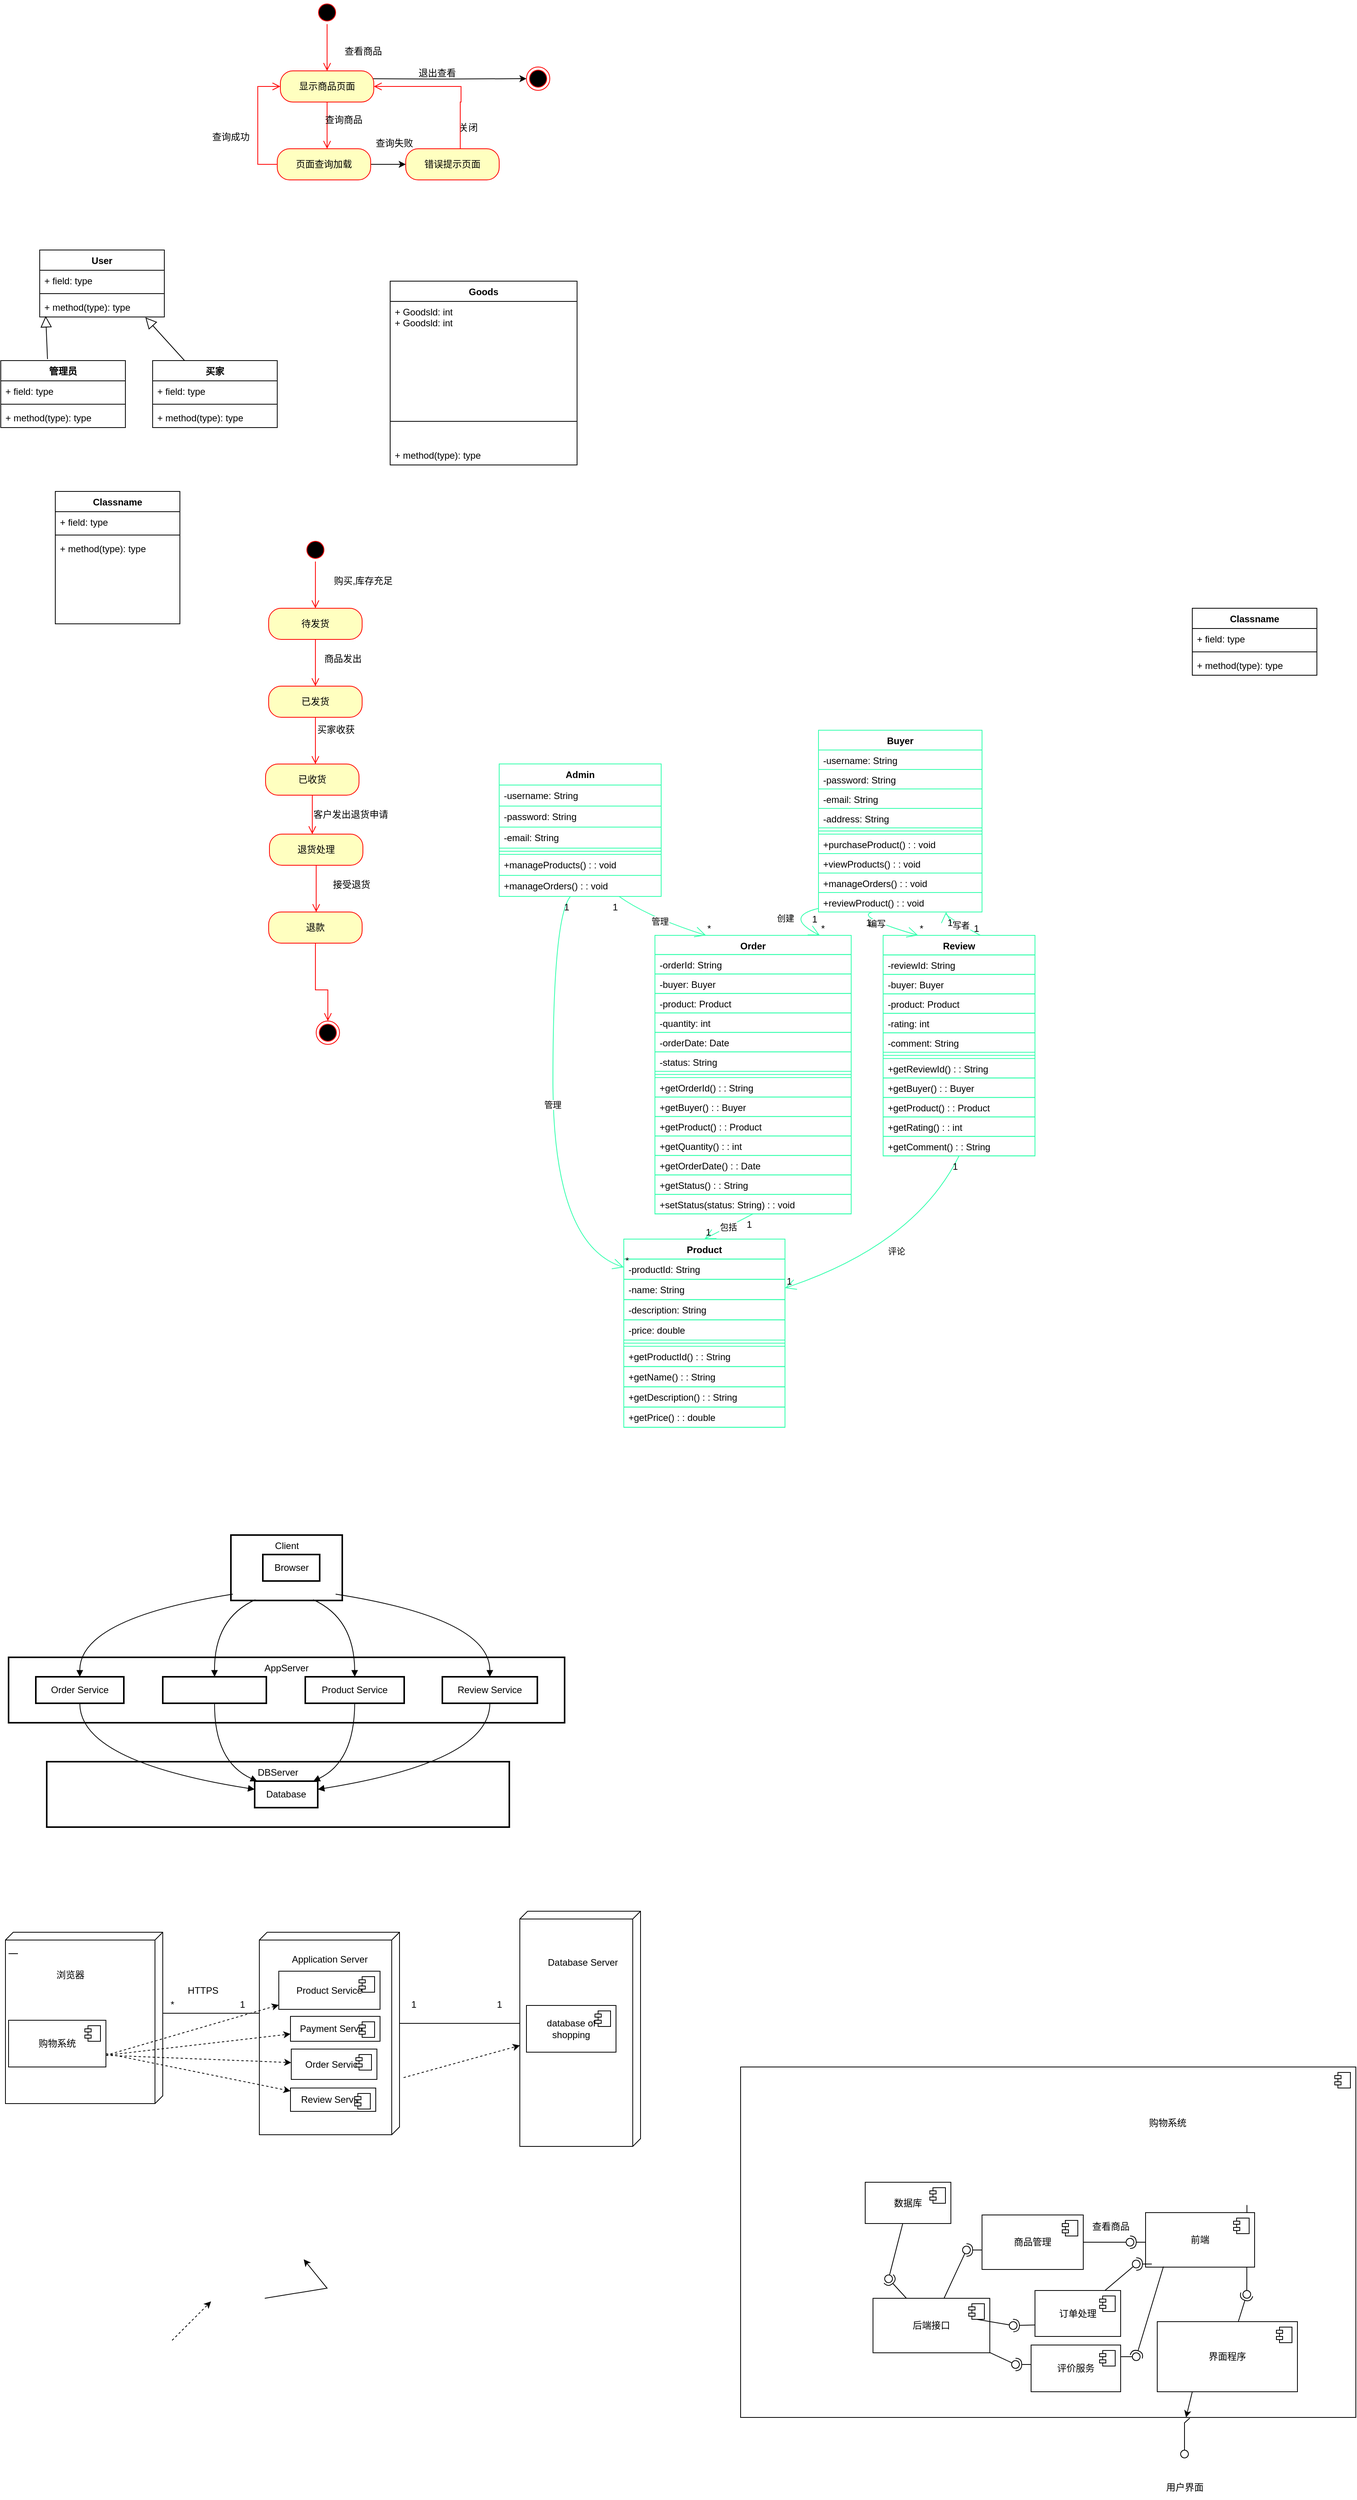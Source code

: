 <mxfile version="24.5.3" type="github">
  <diagram name="第 1 页" id="2a0fSTGjJaOes1gLTjzv">
    <mxGraphModel dx="1365" dy="767" grid="1" gridSize="10" guides="1" tooltips="1" connect="1" arrows="1" fold="1" page="1" pageScale="1" pageWidth="827" pageHeight="1169" background="none" math="0" shadow="0">
      <root>
        <mxCell id="0" />
        <mxCell id="1" parent="0" />
        <mxCell id="dkbqTGL4VmAJF5eFEC8l-1" value="" style="ellipse;html=1;shape=startState;fillColor=#000000;strokeColor=#ff0000;" vertex="1" parent="1">
          <mxGeometry x="414" y="80" width="30" height="30" as="geometry" />
        </mxCell>
        <mxCell id="dkbqTGL4VmAJF5eFEC8l-2" value="" style="edgeStyle=orthogonalEdgeStyle;html=1;verticalAlign=bottom;endArrow=open;endSize=8;strokeColor=#ff0000;rounded=0;" edge="1" source="dkbqTGL4VmAJF5eFEC8l-1" parent="1">
          <mxGeometry relative="1" as="geometry">
            <mxPoint x="429" y="170" as="targetPoint" />
          </mxGeometry>
        </mxCell>
        <mxCell id="dkbqTGL4VmAJF5eFEC8l-16" style="edgeStyle=orthogonalEdgeStyle;rounded=0;orthogonalLoop=1;jettySize=auto;html=1;" edge="1" parent="1" target="dkbqTGL4VmAJF5eFEC8l-18">
          <mxGeometry relative="1" as="geometry">
            <mxPoint x="700" y="180" as="targetPoint" />
            <mxPoint x="470" y="180" as="sourcePoint" />
          </mxGeometry>
        </mxCell>
        <mxCell id="dkbqTGL4VmAJF5eFEC8l-3" value="显示商品页面" style="rounded=1;whiteSpace=wrap;html=1;arcSize=40;fontColor=#000000;fillColor=#ffffc0;strokeColor=#ff0000;" vertex="1" parent="1">
          <mxGeometry x="369" y="170" width="120" height="40" as="geometry" />
        </mxCell>
        <mxCell id="dkbqTGL4VmAJF5eFEC8l-4" value="" style="edgeStyle=orthogonalEdgeStyle;html=1;verticalAlign=bottom;endArrow=open;endSize=8;strokeColor=#ff0000;rounded=0;" edge="1" source="dkbqTGL4VmAJF5eFEC8l-3" parent="1">
          <mxGeometry relative="1" as="geometry">
            <mxPoint x="429" y="270" as="targetPoint" />
          </mxGeometry>
        </mxCell>
        <mxCell id="dkbqTGL4VmAJF5eFEC8l-5" value="查看商品" style="text;html=1;align=center;verticalAlign=middle;resizable=0;points=[];autosize=1;strokeColor=none;fillColor=none;" vertex="1" parent="1">
          <mxGeometry x="440" y="130" width="70" height="30" as="geometry" />
        </mxCell>
        <mxCell id="dkbqTGL4VmAJF5eFEC8l-6" value="查询商品" style="text;html=1;align=center;verticalAlign=middle;resizable=0;points=[];autosize=1;strokeColor=none;fillColor=none;" vertex="1" parent="1">
          <mxGeometry x="415" y="218" width="70" height="30" as="geometry" />
        </mxCell>
        <mxCell id="dkbqTGL4VmAJF5eFEC8l-14" style="edgeStyle=orthogonalEdgeStyle;rounded=0;orthogonalLoop=1;jettySize=auto;html=1;exitX=1;exitY=0.5;exitDx=0;exitDy=0;" edge="1" parent="1" source="dkbqTGL4VmAJF5eFEC8l-7" target="dkbqTGL4VmAJF5eFEC8l-10">
          <mxGeometry relative="1" as="geometry" />
        </mxCell>
        <mxCell id="dkbqTGL4VmAJF5eFEC8l-7" value="页面查询加载" style="rounded=1;whiteSpace=wrap;html=1;arcSize=40;fontColor=#000000;fillColor=#ffffc0;strokeColor=#ff0000;" vertex="1" parent="1">
          <mxGeometry x="365" y="270" width="120" height="40" as="geometry" />
        </mxCell>
        <mxCell id="dkbqTGL4VmAJF5eFEC8l-8" value="" style="edgeStyle=orthogonalEdgeStyle;html=1;verticalAlign=bottom;endArrow=open;endSize=8;strokeColor=#ff0000;rounded=0;entryX=0;entryY=0.5;entryDx=0;entryDy=0;" edge="1" source="dkbqTGL4VmAJF5eFEC8l-7" parent="1" target="dkbqTGL4VmAJF5eFEC8l-3">
          <mxGeometry relative="1" as="geometry">
            <mxPoint x="425" y="380" as="targetPoint" />
            <Array as="points">
              <mxPoint x="340" y="290" />
              <mxPoint x="340" y="190" />
            </Array>
          </mxGeometry>
        </mxCell>
        <mxCell id="dkbqTGL4VmAJF5eFEC8l-9" value="查询成功" style="text;html=1;align=center;verticalAlign=middle;resizable=0;points=[];autosize=1;strokeColor=none;fillColor=none;" vertex="1" parent="1">
          <mxGeometry x="270" y="240" width="70" height="30" as="geometry" />
        </mxCell>
        <mxCell id="dkbqTGL4VmAJF5eFEC8l-10" value="错误提示页面" style="rounded=1;whiteSpace=wrap;html=1;arcSize=40;fontColor=#000000;fillColor=#ffffc0;strokeColor=#ff0000;" vertex="1" parent="1">
          <mxGeometry x="530" y="270" width="120" height="40" as="geometry" />
        </mxCell>
        <mxCell id="dkbqTGL4VmAJF5eFEC8l-11" value="" style="edgeStyle=orthogonalEdgeStyle;html=1;verticalAlign=bottom;endArrow=open;endSize=8;strokeColor=#ff0000;rounded=0;" edge="1" source="dkbqTGL4VmAJF5eFEC8l-10" parent="1" target="dkbqTGL4VmAJF5eFEC8l-3">
          <mxGeometry relative="1" as="geometry">
            <mxPoint x="590" y="160" as="targetPoint" />
            <mxPoint x="610" y="50" as="sourcePoint" />
            <Array as="points">
              <mxPoint x="600" y="210" />
              <mxPoint x="601" y="210" />
              <mxPoint x="601" y="190" />
            </Array>
          </mxGeometry>
        </mxCell>
        <mxCell id="dkbqTGL4VmAJF5eFEC8l-12" value="关闭" style="text;html=1;align=center;verticalAlign=middle;resizable=0;points=[];autosize=1;strokeColor=none;fillColor=none;" vertex="1" parent="1">
          <mxGeometry x="585" y="228" width="50" height="30" as="geometry" />
        </mxCell>
        <mxCell id="dkbqTGL4VmAJF5eFEC8l-15" value="查询失败" style="text;html=1;align=center;verticalAlign=middle;resizable=0;points=[];autosize=1;strokeColor=none;fillColor=none;" vertex="1" parent="1">
          <mxGeometry x="480" y="248" width="70" height="30" as="geometry" />
        </mxCell>
        <mxCell id="dkbqTGL4VmAJF5eFEC8l-17" value="退出查看" style="text;html=1;align=center;verticalAlign=middle;resizable=0;points=[];autosize=1;strokeColor=none;fillColor=none;" vertex="1" parent="1">
          <mxGeometry x="535" y="158" width="70" height="30" as="geometry" />
        </mxCell>
        <mxCell id="dkbqTGL4VmAJF5eFEC8l-18" value="" style="ellipse;html=1;shape=endState;fillColor=#000000;strokeColor=#ff0000;" vertex="1" parent="1">
          <mxGeometry x="685" y="165" width="30" height="30" as="geometry" />
        </mxCell>
        <mxCell id="dkbqTGL4VmAJF5eFEC8l-19" value="User" style="swimlane;fontStyle=1;align=center;verticalAlign=top;childLayout=stackLayout;horizontal=1;startSize=26;horizontalStack=0;resizeParent=1;resizeParentMax=0;resizeLast=0;collapsible=1;marginBottom=0;whiteSpace=wrap;html=1;" vertex="1" parent="1">
          <mxGeometry x="60" y="400" width="160" height="86" as="geometry" />
        </mxCell>
        <mxCell id="dkbqTGL4VmAJF5eFEC8l-20" value="+ field: type" style="text;strokeColor=none;fillColor=none;align=left;verticalAlign=top;spacingLeft=4;spacingRight=4;overflow=hidden;rotatable=0;points=[[0,0.5],[1,0.5]];portConstraint=eastwest;whiteSpace=wrap;html=1;" vertex="1" parent="dkbqTGL4VmAJF5eFEC8l-19">
          <mxGeometry y="26" width="160" height="26" as="geometry" />
        </mxCell>
        <mxCell id="dkbqTGL4VmAJF5eFEC8l-21" value="" style="line;strokeWidth=1;fillColor=none;align=left;verticalAlign=middle;spacingTop=-1;spacingLeft=3;spacingRight=3;rotatable=0;labelPosition=right;points=[];portConstraint=eastwest;strokeColor=inherit;" vertex="1" parent="dkbqTGL4VmAJF5eFEC8l-19">
          <mxGeometry y="52" width="160" height="8" as="geometry" />
        </mxCell>
        <mxCell id="dkbqTGL4VmAJF5eFEC8l-22" value="+ method(type): type" style="text;strokeColor=none;fillColor=none;align=left;verticalAlign=top;spacingLeft=4;spacingRight=4;overflow=hidden;rotatable=0;points=[[0,0.5],[1,0.5]];portConstraint=eastwest;whiteSpace=wrap;html=1;" vertex="1" parent="dkbqTGL4VmAJF5eFEC8l-19">
          <mxGeometry y="60" width="160" height="26" as="geometry" />
        </mxCell>
        <mxCell id="dkbqTGL4VmAJF5eFEC8l-23" value="买家" style="swimlane;fontStyle=1;align=center;verticalAlign=top;childLayout=stackLayout;horizontal=1;startSize=26;horizontalStack=0;resizeParent=1;resizeParentMax=0;resizeLast=0;collapsible=1;marginBottom=0;whiteSpace=wrap;html=1;" vertex="1" parent="1">
          <mxGeometry x="205" y="542" width="160" height="86" as="geometry" />
        </mxCell>
        <mxCell id="dkbqTGL4VmAJF5eFEC8l-24" value="+ field: type" style="text;strokeColor=none;fillColor=none;align=left;verticalAlign=top;spacingLeft=4;spacingRight=4;overflow=hidden;rotatable=0;points=[[0,0.5],[1,0.5]];portConstraint=eastwest;whiteSpace=wrap;html=1;" vertex="1" parent="dkbqTGL4VmAJF5eFEC8l-23">
          <mxGeometry y="26" width="160" height="26" as="geometry" />
        </mxCell>
        <mxCell id="dkbqTGL4VmAJF5eFEC8l-25" value="" style="line;strokeWidth=1;fillColor=none;align=left;verticalAlign=middle;spacingTop=-1;spacingLeft=3;spacingRight=3;rotatable=0;labelPosition=right;points=[];portConstraint=eastwest;strokeColor=inherit;" vertex="1" parent="dkbqTGL4VmAJF5eFEC8l-23">
          <mxGeometry y="52" width="160" height="8" as="geometry" />
        </mxCell>
        <mxCell id="dkbqTGL4VmAJF5eFEC8l-26" value="+ method(type): type" style="text;strokeColor=none;fillColor=none;align=left;verticalAlign=top;spacingLeft=4;spacingRight=4;overflow=hidden;rotatable=0;points=[[0,0.5],[1,0.5]];portConstraint=eastwest;whiteSpace=wrap;html=1;" vertex="1" parent="dkbqTGL4VmAJF5eFEC8l-23">
          <mxGeometry y="60" width="160" height="26" as="geometry" />
        </mxCell>
        <mxCell id="dkbqTGL4VmAJF5eFEC8l-27" value="管理员" style="swimlane;fontStyle=1;align=center;verticalAlign=top;childLayout=stackLayout;horizontal=1;startSize=26;horizontalStack=0;resizeParent=1;resizeParentMax=0;resizeLast=0;collapsible=1;marginBottom=0;whiteSpace=wrap;html=1;" vertex="1" parent="1">
          <mxGeometry x="10" y="542" width="160" height="86" as="geometry" />
        </mxCell>
        <mxCell id="dkbqTGL4VmAJF5eFEC8l-28" value="+ field: type" style="text;strokeColor=none;fillColor=none;align=left;verticalAlign=top;spacingLeft=4;spacingRight=4;overflow=hidden;rotatable=0;points=[[0,0.5],[1,0.5]];portConstraint=eastwest;whiteSpace=wrap;html=1;" vertex="1" parent="dkbqTGL4VmAJF5eFEC8l-27">
          <mxGeometry y="26" width="160" height="26" as="geometry" />
        </mxCell>
        <mxCell id="dkbqTGL4VmAJF5eFEC8l-29" value="" style="line;strokeWidth=1;fillColor=none;align=left;verticalAlign=middle;spacingTop=-1;spacingLeft=3;spacingRight=3;rotatable=0;labelPosition=right;points=[];portConstraint=eastwest;strokeColor=inherit;" vertex="1" parent="dkbqTGL4VmAJF5eFEC8l-27">
          <mxGeometry y="52" width="160" height="8" as="geometry" />
        </mxCell>
        <mxCell id="dkbqTGL4VmAJF5eFEC8l-30" value="+ method(type): type" style="text;strokeColor=none;fillColor=none;align=left;verticalAlign=top;spacingLeft=4;spacingRight=4;overflow=hidden;rotatable=0;points=[[0,0.5],[1,0.5]];portConstraint=eastwest;whiteSpace=wrap;html=1;" vertex="1" parent="dkbqTGL4VmAJF5eFEC8l-27">
          <mxGeometry y="60" width="160" height="26" as="geometry" />
        </mxCell>
        <mxCell id="dkbqTGL4VmAJF5eFEC8l-32" value="" style="endArrow=block;endFill=0;endSize=12;html=1;rounded=0;entryX=0.048;entryY=0.953;entryDx=0;entryDy=0;entryPerimeter=0;" edge="1" parent="1" target="dkbqTGL4VmAJF5eFEC8l-22">
          <mxGeometry width="160" relative="1" as="geometry">
            <mxPoint x="70" y="540" as="sourcePoint" />
            <mxPoint x="170" y="540" as="targetPoint" />
          </mxGeometry>
        </mxCell>
        <mxCell id="dkbqTGL4VmAJF5eFEC8l-33" value="" style="endArrow=block;endFill=0;endSize=12;html=1;rounded=0;entryX=0.848;entryY=1.021;entryDx=0;entryDy=0;entryPerimeter=0;" edge="1" parent="1" source="dkbqTGL4VmAJF5eFEC8l-23" target="dkbqTGL4VmAJF5eFEC8l-22">
          <mxGeometry width="160" relative="1" as="geometry">
            <mxPoint x="260" y="520" as="sourcePoint" />
            <mxPoint x="420" y="520" as="targetPoint" />
          </mxGeometry>
        </mxCell>
        <mxCell id="dkbqTGL4VmAJF5eFEC8l-34" value="Goods" style="swimlane;fontStyle=1;align=center;verticalAlign=top;childLayout=stackLayout;horizontal=1;startSize=26;horizontalStack=0;resizeParent=1;resizeParentMax=0;resizeLast=0;collapsible=1;marginBottom=0;whiteSpace=wrap;html=1;" vertex="1" parent="1">
          <mxGeometry x="510" y="440" width="240" height="236" as="geometry" />
        </mxCell>
        <mxCell id="dkbqTGL4VmAJF5eFEC8l-35" value="+ Goodsld: int&lt;div&gt;+ Goodsld: int&lt;br&gt;&lt;/div&gt;" style="text;strokeColor=none;fillColor=none;align=left;verticalAlign=top;spacingLeft=4;spacingRight=4;overflow=hidden;rotatable=0;points=[[0,0.5],[1,0.5]];portConstraint=eastwest;whiteSpace=wrap;html=1;" vertex="1" parent="dkbqTGL4VmAJF5eFEC8l-34">
          <mxGeometry y="26" width="240" height="124" as="geometry" />
        </mxCell>
        <mxCell id="dkbqTGL4VmAJF5eFEC8l-36" value="" style="line;strokeWidth=1;fillColor=none;align=left;verticalAlign=middle;spacingTop=-1;spacingLeft=3;spacingRight=3;rotatable=0;labelPosition=right;points=[];portConstraint=eastwest;strokeColor=inherit;" vertex="1" parent="dkbqTGL4VmAJF5eFEC8l-34">
          <mxGeometry y="150" width="240" height="60" as="geometry" />
        </mxCell>
        <mxCell id="dkbqTGL4VmAJF5eFEC8l-37" value="+ method(type): type" style="text;strokeColor=none;fillColor=none;align=left;verticalAlign=top;spacingLeft=4;spacingRight=4;overflow=hidden;rotatable=0;points=[[0,0.5],[1,0.5]];portConstraint=eastwest;whiteSpace=wrap;html=1;" vertex="1" parent="dkbqTGL4VmAJF5eFEC8l-34">
          <mxGeometry y="210" width="240" height="26" as="geometry" />
        </mxCell>
        <mxCell id="dkbqTGL4VmAJF5eFEC8l-39" value="Classname" style="swimlane;fontStyle=1;align=center;verticalAlign=top;childLayout=stackLayout;horizontal=1;startSize=26;horizontalStack=0;resizeParent=1;resizeParentMax=0;resizeLast=0;collapsible=1;marginBottom=0;whiteSpace=wrap;html=1;" vertex="1" parent="1">
          <mxGeometry x="80" y="710" width="160" height="170" as="geometry" />
        </mxCell>
        <mxCell id="dkbqTGL4VmAJF5eFEC8l-40" value="+ field: type" style="text;strokeColor=none;fillColor=none;align=left;verticalAlign=top;spacingLeft=4;spacingRight=4;overflow=hidden;rotatable=0;points=[[0,0.5],[1,0.5]];portConstraint=eastwest;whiteSpace=wrap;html=1;" vertex="1" parent="dkbqTGL4VmAJF5eFEC8l-39">
          <mxGeometry y="26" width="160" height="26" as="geometry" />
        </mxCell>
        <mxCell id="dkbqTGL4VmAJF5eFEC8l-41" value="" style="line;strokeWidth=1;fillColor=none;align=left;verticalAlign=middle;spacingTop=-1;spacingLeft=3;spacingRight=3;rotatable=0;labelPosition=right;points=[];portConstraint=eastwest;strokeColor=inherit;" vertex="1" parent="dkbqTGL4VmAJF5eFEC8l-39">
          <mxGeometry y="52" width="160" height="8" as="geometry" />
        </mxCell>
        <mxCell id="dkbqTGL4VmAJF5eFEC8l-42" value="+ method(type): type" style="text;strokeColor=none;fillColor=none;align=left;verticalAlign=top;spacingLeft=4;spacingRight=4;overflow=hidden;rotatable=0;points=[[0,0.5],[1,0.5]];portConstraint=eastwest;whiteSpace=wrap;html=1;" vertex="1" parent="dkbqTGL4VmAJF5eFEC8l-39">
          <mxGeometry y="60" width="160" height="110" as="geometry" />
        </mxCell>
        <mxCell id="dkbqTGL4VmAJF5eFEC8l-43" value="" style="ellipse;html=1;shape=startState;fillColor=#000000;strokeColor=#ff0000;" vertex="1" parent="1">
          <mxGeometry x="399" y="770" width="30" height="30" as="geometry" />
        </mxCell>
        <mxCell id="dkbqTGL4VmAJF5eFEC8l-44" value="" style="edgeStyle=orthogonalEdgeStyle;html=1;verticalAlign=bottom;endArrow=open;endSize=8;strokeColor=#ff0000;rounded=0;" edge="1" source="dkbqTGL4VmAJF5eFEC8l-43" parent="1">
          <mxGeometry relative="1" as="geometry">
            <mxPoint x="414" y="860" as="targetPoint" />
          </mxGeometry>
        </mxCell>
        <mxCell id="dkbqTGL4VmAJF5eFEC8l-45" value="购买,库存充足" style="text;html=1;align=center;verticalAlign=middle;resizable=0;points=[];autosize=1;strokeColor=none;fillColor=none;" vertex="1" parent="1">
          <mxGeometry x="425" y="810" width="100" height="30" as="geometry" />
        </mxCell>
        <mxCell id="dkbqTGL4VmAJF5eFEC8l-46" value="待发货" style="rounded=1;whiteSpace=wrap;html=1;arcSize=40;fontColor=#000000;fillColor=#ffffc0;strokeColor=#ff0000;" vertex="1" parent="1">
          <mxGeometry x="354" y="860" width="120" height="40" as="geometry" />
        </mxCell>
        <mxCell id="dkbqTGL4VmAJF5eFEC8l-47" value="" style="edgeStyle=orthogonalEdgeStyle;html=1;verticalAlign=bottom;endArrow=open;endSize=8;strokeColor=#ff0000;rounded=0;" edge="1" source="dkbqTGL4VmAJF5eFEC8l-46" parent="1">
          <mxGeometry relative="1" as="geometry">
            <mxPoint x="414" y="960" as="targetPoint" />
          </mxGeometry>
        </mxCell>
        <mxCell id="dkbqTGL4VmAJF5eFEC8l-48" value="商品发出" style="text;html=1;align=center;verticalAlign=middle;resizable=0;points=[];autosize=1;strokeColor=none;fillColor=none;" vertex="1" parent="1">
          <mxGeometry x="414" y="910" width="70" height="30" as="geometry" />
        </mxCell>
        <mxCell id="dkbqTGL4VmAJF5eFEC8l-49" value="已发货" style="rounded=1;whiteSpace=wrap;html=1;arcSize=40;fontColor=#000000;fillColor=#ffffc0;strokeColor=#ff0000;" vertex="1" parent="1">
          <mxGeometry x="354" y="960" width="120" height="40" as="geometry" />
        </mxCell>
        <mxCell id="dkbqTGL4VmAJF5eFEC8l-50" value="" style="edgeStyle=orthogonalEdgeStyle;html=1;verticalAlign=bottom;endArrow=open;endSize=8;strokeColor=#ff0000;rounded=0;" edge="1" source="dkbqTGL4VmAJF5eFEC8l-49" parent="1">
          <mxGeometry relative="1" as="geometry">
            <mxPoint x="414" y="1060" as="targetPoint" />
          </mxGeometry>
        </mxCell>
        <mxCell id="dkbqTGL4VmAJF5eFEC8l-51" value="买家收获&lt;div&gt;&lt;br&gt;&lt;/div&gt;" style="text;html=1;align=center;verticalAlign=middle;resizable=0;points=[];autosize=1;strokeColor=none;fillColor=none;" vertex="1" parent="1">
          <mxGeometry x="405" y="1003" width="70" height="40" as="geometry" />
        </mxCell>
        <mxCell id="dkbqTGL4VmAJF5eFEC8l-52" value="已收货" style="rounded=1;whiteSpace=wrap;html=1;arcSize=40;fontColor=#000000;fillColor=#ffffc0;strokeColor=#ff0000;" vertex="1" parent="1">
          <mxGeometry x="350" y="1060" width="120" height="40" as="geometry" />
        </mxCell>
        <mxCell id="dkbqTGL4VmAJF5eFEC8l-53" value="" style="edgeStyle=orthogonalEdgeStyle;html=1;verticalAlign=bottom;endArrow=open;endSize=8;strokeColor=#ff0000;rounded=0;" edge="1" source="dkbqTGL4VmAJF5eFEC8l-52" parent="1">
          <mxGeometry relative="1" as="geometry">
            <mxPoint x="410" y="1150" as="targetPoint" />
          </mxGeometry>
        </mxCell>
        <mxCell id="dkbqTGL4VmAJF5eFEC8l-54" value="客户发出退货申请" style="text;html=1;align=center;verticalAlign=middle;resizable=0;points=[];autosize=1;strokeColor=none;fillColor=none;" vertex="1" parent="1">
          <mxGeometry x="399" y="1110" width="120" height="30" as="geometry" />
        </mxCell>
        <mxCell id="dkbqTGL4VmAJF5eFEC8l-55" value="退货处理" style="rounded=1;whiteSpace=wrap;html=1;arcSize=40;fontColor=#000000;fillColor=#ffffc0;strokeColor=#ff0000;" vertex="1" parent="1">
          <mxGeometry x="355" y="1150" width="120" height="40" as="geometry" />
        </mxCell>
        <mxCell id="dkbqTGL4VmAJF5eFEC8l-56" value="" style="edgeStyle=orthogonalEdgeStyle;html=1;verticalAlign=bottom;endArrow=open;endSize=8;strokeColor=#ff0000;rounded=0;" edge="1" source="dkbqTGL4VmAJF5eFEC8l-55" parent="1">
          <mxGeometry relative="1" as="geometry">
            <mxPoint x="415" y="1250" as="targetPoint" />
          </mxGeometry>
        </mxCell>
        <mxCell id="dkbqTGL4VmAJF5eFEC8l-62" value="退款" style="rounded=1;whiteSpace=wrap;html=1;arcSize=40;fontColor=#000000;fillColor=#ffffc0;strokeColor=#ff0000;" vertex="1" parent="1">
          <mxGeometry x="354" y="1250" width="120" height="40" as="geometry" />
        </mxCell>
        <mxCell id="dkbqTGL4VmAJF5eFEC8l-63" value="" style="edgeStyle=orthogonalEdgeStyle;html=1;verticalAlign=bottom;endArrow=open;endSize=8;strokeColor=#ff0000;rounded=0;" edge="1" source="dkbqTGL4VmAJF5eFEC8l-62" parent="1">
          <mxGeometry relative="1" as="geometry">
            <mxPoint x="430" y="1390" as="targetPoint" />
            <Array as="points">
              <mxPoint x="414" y="1350" />
              <mxPoint x="430" y="1350" />
            </Array>
          </mxGeometry>
        </mxCell>
        <mxCell id="dkbqTGL4VmAJF5eFEC8l-64" value="接受退货" style="text;html=1;align=center;verticalAlign=middle;resizable=0;points=[];autosize=1;strokeColor=none;fillColor=none;" vertex="1" parent="1">
          <mxGeometry x="425" y="1200" width="70" height="30" as="geometry" />
        </mxCell>
        <mxCell id="dkbqTGL4VmAJF5eFEC8l-65" value="" style="ellipse;html=1;shape=endState;fillColor=#000000;strokeColor=#ff0000;" vertex="1" parent="1">
          <mxGeometry x="415" y="1390" width="30" height="30" as="geometry" />
        </mxCell>
        <mxCell id="dkbqTGL4VmAJF5eFEC8l-67" value="Buyer" style="swimlane;fontStyle=1;align=center;verticalAlign=top;childLayout=stackLayout;horizontal=1;startSize=25.367;horizontalStack=0;resizeParent=1;resizeParentMax=0;resizeLast=0;collapsible=0;marginBottom=0;labelBorderColor=none;strokeColor=#30FFAC;" vertex="1" parent="1">
          <mxGeometry x="1060" y="1016.63" width="210" height="233.367" as="geometry" />
        </mxCell>
        <mxCell id="dkbqTGL4VmAJF5eFEC8l-68" value="-username: String" style="text;strokeColor=#30FFAC;fillColor=none;align=left;verticalAlign=top;spacingLeft=4;spacingRight=4;overflow=hidden;rotatable=0;points=[[0,0.5],[1,0.5]];portConstraint=eastwest;labelBorderColor=none;" vertex="1" parent="dkbqTGL4VmAJF5eFEC8l-67">
          <mxGeometry y="25.367" width="210" height="25" as="geometry" />
        </mxCell>
        <mxCell id="dkbqTGL4VmAJF5eFEC8l-69" value="-password: String" style="text;strokeColor=#30FFAC;fillColor=none;align=left;verticalAlign=top;spacingLeft=4;spacingRight=4;overflow=hidden;rotatable=0;points=[[0,0.5],[1,0.5]];portConstraint=eastwest;labelBorderColor=none;" vertex="1" parent="dkbqTGL4VmAJF5eFEC8l-67">
          <mxGeometry y="50.367" width="210" height="25" as="geometry" />
        </mxCell>
        <mxCell id="dkbqTGL4VmAJF5eFEC8l-70" value="-email: String" style="text;strokeColor=#30FFAC;fillColor=none;align=left;verticalAlign=top;spacingLeft=4;spacingRight=4;overflow=hidden;rotatable=0;points=[[0,0.5],[1,0.5]];portConstraint=eastwest;labelBorderColor=none;" vertex="1" parent="dkbqTGL4VmAJF5eFEC8l-67">
          <mxGeometry y="75.367" width="210" height="25" as="geometry" />
        </mxCell>
        <mxCell id="dkbqTGL4VmAJF5eFEC8l-71" value="-address: String" style="text;strokeColor=#30FFAC;fillColor=none;align=left;verticalAlign=top;spacingLeft=4;spacingRight=4;overflow=hidden;rotatable=0;points=[[0,0.5],[1,0.5]];portConstraint=eastwest;labelBorderColor=none;" vertex="1" parent="dkbqTGL4VmAJF5eFEC8l-67">
          <mxGeometry y="100.367" width="210" height="25" as="geometry" />
        </mxCell>
        <mxCell id="dkbqTGL4VmAJF5eFEC8l-72" style="line;strokeWidth=1;fillColor=none;align=left;verticalAlign=middle;spacingTop=-1;spacingLeft=3;spacingRight=3;rotatable=0;labelPosition=right;points=[];portConstraint=eastwest;strokeColor=#30FFAC;labelBorderColor=none;" vertex="1" parent="dkbqTGL4VmAJF5eFEC8l-67">
          <mxGeometry y="125.367" width="210" height="8" as="geometry" />
        </mxCell>
        <mxCell id="dkbqTGL4VmAJF5eFEC8l-75" value="+purchaseProduct() : : void" style="text;strokeColor=#30FFAC;fillColor=none;align=left;verticalAlign=top;spacingLeft=4;spacingRight=4;overflow=hidden;rotatable=0;points=[[0,0.5],[1,0.5]];portConstraint=eastwest;labelBorderColor=none;" vertex="1" parent="dkbqTGL4VmAJF5eFEC8l-67">
          <mxGeometry y="133.367" width="210" height="25" as="geometry" />
        </mxCell>
        <mxCell id="dkbqTGL4VmAJF5eFEC8l-73" value="+viewProducts() : : void" style="text;strokeColor=#30FFAC;fillColor=none;align=left;verticalAlign=top;spacingLeft=4;spacingRight=4;overflow=hidden;rotatable=0;points=[[0,0.5],[1,0.5]];portConstraint=eastwest;labelBorderColor=none;" vertex="1" parent="dkbqTGL4VmAJF5eFEC8l-67">
          <mxGeometry y="158.367" width="210" height="25" as="geometry" />
        </mxCell>
        <mxCell id="dkbqTGL4VmAJF5eFEC8l-74" value="+manageOrders() : : void" style="text;strokeColor=#30FFAC;fillColor=none;align=left;verticalAlign=top;spacingLeft=4;spacingRight=4;overflow=hidden;rotatable=0;points=[[0,0.5],[1,0.5]];portConstraint=eastwest;labelBorderColor=none;" vertex="1" parent="dkbqTGL4VmAJF5eFEC8l-67">
          <mxGeometry y="183.367" width="210" height="25" as="geometry" />
        </mxCell>
        <mxCell id="dkbqTGL4VmAJF5eFEC8l-76" value="+reviewProduct() : : void" style="text;strokeColor=#30FFAC;fillColor=none;align=left;verticalAlign=top;spacingLeft=4;spacingRight=4;overflow=hidden;rotatable=0;points=[[0,0.5],[1,0.5]];portConstraint=eastwest;labelBorderColor=none;" vertex="1" parent="dkbqTGL4VmAJF5eFEC8l-67">
          <mxGeometry y="208.367" width="210" height="25" as="geometry" />
        </mxCell>
        <mxCell id="dkbqTGL4VmAJF5eFEC8l-78" value="Admin" style="swimlane;fontStyle=1;align=center;verticalAlign=top;childLayout=stackLayout;horizontal=1;startSize=27.167;horizontalStack=0;resizeParent=1;resizeParentMax=0;resizeLast=0;collapsible=0;marginBottom=0;labelBorderColor=none;strokeColor=#30FFAC;" vertex="1" parent="1">
          <mxGeometry x="650" y="1059.83" width="208" height="170.167" as="geometry" />
        </mxCell>
        <mxCell id="dkbqTGL4VmAJF5eFEC8l-79" value="-username: String" style="text;strokeColor=#30FFAC;fillColor=none;align=left;verticalAlign=top;spacingLeft=4;spacingRight=4;overflow=hidden;rotatable=0;points=[[0,0.5],[1,0.5]];portConstraint=eastwest;labelBorderColor=none;" vertex="1" parent="dkbqTGL4VmAJF5eFEC8l-78">
          <mxGeometry y="27.167" width="208" height="27" as="geometry" />
        </mxCell>
        <mxCell id="dkbqTGL4VmAJF5eFEC8l-80" value="-password: String" style="text;strokeColor=#30FFAC;fillColor=none;align=left;verticalAlign=top;spacingLeft=4;spacingRight=4;overflow=hidden;rotatable=0;points=[[0,0.5],[1,0.5]];portConstraint=eastwest;labelBorderColor=none;" vertex="1" parent="dkbqTGL4VmAJF5eFEC8l-78">
          <mxGeometry y="54.167" width="208" height="27" as="geometry" />
        </mxCell>
        <mxCell id="dkbqTGL4VmAJF5eFEC8l-81" value="-email: String" style="text;strokeColor=#30FFAC;fillColor=none;align=left;verticalAlign=top;spacingLeft=4;spacingRight=4;overflow=hidden;rotatable=0;points=[[0,0.5],[1,0.5]];portConstraint=eastwest;labelBorderColor=none;" vertex="1" parent="dkbqTGL4VmAJF5eFEC8l-78">
          <mxGeometry y="81.167" width="208" height="27" as="geometry" />
        </mxCell>
        <mxCell id="dkbqTGL4VmAJF5eFEC8l-82" style="line;strokeWidth=1;fillColor=none;align=left;verticalAlign=middle;spacingTop=-1;spacingLeft=3;spacingRight=3;rotatable=0;labelPosition=right;points=[];portConstraint=eastwest;strokeColor=#30FFAC;labelBorderColor=none;" vertex="1" parent="dkbqTGL4VmAJF5eFEC8l-78">
          <mxGeometry y="108.167" width="208" height="8" as="geometry" />
        </mxCell>
        <mxCell id="dkbqTGL4VmAJF5eFEC8l-83" value="+manageProducts() : : void" style="text;strokeColor=#30FFAC;fillColor=none;align=left;verticalAlign=top;spacingLeft=4;spacingRight=4;overflow=hidden;rotatable=0;points=[[0,0.5],[1,0.5]];portConstraint=eastwest;labelBorderColor=none;" vertex="1" parent="dkbqTGL4VmAJF5eFEC8l-78">
          <mxGeometry y="116.167" width="208" height="27" as="geometry" />
        </mxCell>
        <mxCell id="dkbqTGL4VmAJF5eFEC8l-84" value="+manageOrders() : : void" style="text;strokeColor=#30FFAC;fillColor=none;align=left;verticalAlign=top;spacingLeft=4;spacingRight=4;overflow=hidden;rotatable=0;points=[[0,0.5],[1,0.5]];portConstraint=eastwest;labelBorderColor=none;" vertex="1" parent="dkbqTGL4VmAJF5eFEC8l-78">
          <mxGeometry y="143.167" width="208" height="27" as="geometry" />
        </mxCell>
        <mxCell id="dkbqTGL4VmAJF5eFEC8l-85" value="Product" style="swimlane;fontStyle=1;align=center;verticalAlign=top;childLayout=stackLayout;horizontal=1;startSize=25.667;horizontalStack=0;resizeParent=1;resizeParentMax=0;resizeLast=0;collapsible=0;marginBottom=0;labelBorderColor=none;strokeColor=#30FFAC;" vertex="1" parent="1">
          <mxGeometry x="810" y="1670" width="207" height="241.667" as="geometry" />
        </mxCell>
        <mxCell id="dkbqTGL4VmAJF5eFEC8l-86" value="-productId: String" style="text;strokeColor=#30FFAC;fillColor=none;align=left;verticalAlign=top;spacingLeft=4;spacingRight=4;overflow=hidden;rotatable=0;points=[[0,0.5],[1,0.5]];portConstraint=eastwest;labelBorderColor=none;" vertex="1" parent="dkbqTGL4VmAJF5eFEC8l-85">
          <mxGeometry y="25.667" width="207" height="26" as="geometry" />
        </mxCell>
        <mxCell id="dkbqTGL4VmAJF5eFEC8l-87" value="-name: String" style="text;strokeColor=#30FFAC;fillColor=none;align=left;verticalAlign=top;spacingLeft=4;spacingRight=4;overflow=hidden;rotatable=0;points=[[0,0.5],[1,0.5]];portConstraint=eastwest;labelBorderColor=none;" vertex="1" parent="dkbqTGL4VmAJF5eFEC8l-85">
          <mxGeometry y="51.667" width="207" height="26" as="geometry" />
        </mxCell>
        <mxCell id="dkbqTGL4VmAJF5eFEC8l-88" value="-description: String" style="text;strokeColor=#30FFAC;fillColor=none;align=left;verticalAlign=top;spacingLeft=4;spacingRight=4;overflow=hidden;rotatable=0;points=[[0,0.5],[1,0.5]];portConstraint=eastwest;labelBorderColor=none;" vertex="1" parent="dkbqTGL4VmAJF5eFEC8l-85">
          <mxGeometry y="77.667" width="207" height="26" as="geometry" />
        </mxCell>
        <mxCell id="dkbqTGL4VmAJF5eFEC8l-89" value="-price: double" style="text;strokeColor=#30FFAC;fillColor=none;align=left;verticalAlign=top;spacingLeft=4;spacingRight=4;overflow=hidden;rotatable=0;points=[[0,0.5],[1,0.5]];portConstraint=eastwest;labelBorderColor=none;" vertex="1" parent="dkbqTGL4VmAJF5eFEC8l-85">
          <mxGeometry y="103.667" width="207" height="26" as="geometry" />
        </mxCell>
        <mxCell id="dkbqTGL4VmAJF5eFEC8l-90" style="line;strokeWidth=1;fillColor=none;align=left;verticalAlign=middle;spacingTop=-1;spacingLeft=3;spacingRight=3;rotatable=0;labelPosition=right;points=[];portConstraint=eastwest;strokeColor=#30FFAC;labelBorderColor=none;" vertex="1" parent="dkbqTGL4VmAJF5eFEC8l-85">
          <mxGeometry y="129.667" width="207" height="8" as="geometry" />
        </mxCell>
        <mxCell id="dkbqTGL4VmAJF5eFEC8l-91" value="+getProductId() : : String" style="text;strokeColor=#30FFAC;fillColor=none;align=left;verticalAlign=top;spacingLeft=4;spacingRight=4;overflow=hidden;rotatable=0;points=[[0,0.5],[1,0.5]];portConstraint=eastwest;labelBorderColor=none;" vertex="1" parent="dkbqTGL4VmAJF5eFEC8l-85">
          <mxGeometry y="137.667" width="207" height="26" as="geometry" />
        </mxCell>
        <mxCell id="dkbqTGL4VmAJF5eFEC8l-92" value="+getName() : : String" style="text;strokeColor=#30FFAC;fillColor=none;align=left;verticalAlign=top;spacingLeft=4;spacingRight=4;overflow=hidden;rotatable=0;points=[[0,0.5],[1,0.5]];portConstraint=eastwest;labelBorderColor=none;" vertex="1" parent="dkbqTGL4VmAJF5eFEC8l-85">
          <mxGeometry y="163.667" width="207" height="26" as="geometry" />
        </mxCell>
        <mxCell id="dkbqTGL4VmAJF5eFEC8l-93" value="+getDescription() : : String" style="text;strokeColor=#30FFAC;fillColor=none;align=left;verticalAlign=top;spacingLeft=4;spacingRight=4;overflow=hidden;rotatable=0;points=[[0,0.5],[1,0.5]];portConstraint=eastwest;labelBorderColor=none;" vertex="1" parent="dkbqTGL4VmAJF5eFEC8l-85">
          <mxGeometry y="189.667" width="207" height="26" as="geometry" />
        </mxCell>
        <mxCell id="dkbqTGL4VmAJF5eFEC8l-94" value="+getPrice() : : double" style="text;strokeColor=#30FFAC;fillColor=none;align=left;verticalAlign=top;spacingLeft=4;spacingRight=4;overflow=hidden;rotatable=0;points=[[0,0.5],[1,0.5]];portConstraint=eastwest;labelBorderColor=none;" vertex="1" parent="dkbqTGL4VmAJF5eFEC8l-85">
          <mxGeometry y="215.667" width="207" height="26" as="geometry" />
        </mxCell>
        <mxCell id="dkbqTGL4VmAJF5eFEC8l-95" value="Order" style="swimlane;fontStyle=1;align=center;verticalAlign=top;childLayout=stackLayout;horizontal=1;startSize=24.595;horizontalStack=0;resizeParent=1;resizeParentMax=0;resizeLast=0;collapsible=0;marginBottom=0;labelBorderColor=none;strokeColor=#30FFAC;" vertex="1" parent="1">
          <mxGeometry x="850" y="1280" width="252" height="357.595" as="geometry" />
        </mxCell>
        <mxCell id="dkbqTGL4VmAJF5eFEC8l-96" value="-orderId: String" style="text;strokeColor=#30FFAC;fillColor=none;align=left;verticalAlign=top;spacingLeft=4;spacingRight=4;overflow=hidden;rotatable=0;points=[[0,0.5],[1,0.5]];portConstraint=eastwest;labelBorderColor=none;" vertex="1" parent="dkbqTGL4VmAJF5eFEC8l-95">
          <mxGeometry y="24.595" width="252" height="25" as="geometry" />
        </mxCell>
        <mxCell id="dkbqTGL4VmAJF5eFEC8l-97" value="-buyer: Buyer" style="text;strokeColor=#30FFAC;fillColor=none;align=left;verticalAlign=top;spacingLeft=4;spacingRight=4;overflow=hidden;rotatable=0;points=[[0,0.5],[1,0.5]];portConstraint=eastwest;labelBorderColor=none;" vertex="1" parent="dkbqTGL4VmAJF5eFEC8l-95">
          <mxGeometry y="49.595" width="252" height="25" as="geometry" />
        </mxCell>
        <mxCell id="dkbqTGL4VmAJF5eFEC8l-98" value="-product: Product" style="text;strokeColor=#30FFAC;fillColor=none;align=left;verticalAlign=top;spacingLeft=4;spacingRight=4;overflow=hidden;rotatable=0;points=[[0,0.5],[1,0.5]];portConstraint=eastwest;labelBorderColor=none;" vertex="1" parent="dkbqTGL4VmAJF5eFEC8l-95">
          <mxGeometry y="74.595" width="252" height="25" as="geometry" />
        </mxCell>
        <mxCell id="dkbqTGL4VmAJF5eFEC8l-99" value="-quantity: int" style="text;strokeColor=#30FFAC;fillColor=none;align=left;verticalAlign=top;spacingLeft=4;spacingRight=4;overflow=hidden;rotatable=0;points=[[0,0.5],[1,0.5]];portConstraint=eastwest;labelBorderColor=none;" vertex="1" parent="dkbqTGL4VmAJF5eFEC8l-95">
          <mxGeometry y="99.595" width="252" height="25" as="geometry" />
        </mxCell>
        <mxCell id="dkbqTGL4VmAJF5eFEC8l-100" value="-orderDate: Date" style="text;strokeColor=#30FFAC;fillColor=none;align=left;verticalAlign=top;spacingLeft=4;spacingRight=4;overflow=hidden;rotatable=0;points=[[0,0.5],[1,0.5]];portConstraint=eastwest;labelBorderColor=none;" vertex="1" parent="dkbqTGL4VmAJF5eFEC8l-95">
          <mxGeometry y="124.595" width="252" height="25" as="geometry" />
        </mxCell>
        <mxCell id="dkbqTGL4VmAJF5eFEC8l-101" value="-status: String" style="text;strokeColor=#30FFAC;fillColor=none;align=left;verticalAlign=top;spacingLeft=4;spacingRight=4;overflow=hidden;rotatable=0;points=[[0,0.5],[1,0.5]];portConstraint=eastwest;labelBorderColor=none;" vertex="1" parent="dkbqTGL4VmAJF5eFEC8l-95">
          <mxGeometry y="149.595" width="252" height="25" as="geometry" />
        </mxCell>
        <mxCell id="dkbqTGL4VmAJF5eFEC8l-102" style="line;strokeWidth=1;fillColor=none;align=left;verticalAlign=middle;spacingTop=-1;spacingLeft=3;spacingRight=3;rotatable=0;labelPosition=right;points=[];portConstraint=eastwest;strokeColor=#30FFAC;labelBorderColor=none;" vertex="1" parent="dkbqTGL4VmAJF5eFEC8l-95">
          <mxGeometry y="174.595" width="252" height="8" as="geometry" />
        </mxCell>
        <mxCell id="dkbqTGL4VmAJF5eFEC8l-103" value="+getOrderId() : : String" style="text;strokeColor=#30FFAC;fillColor=none;align=left;verticalAlign=top;spacingLeft=4;spacingRight=4;overflow=hidden;rotatable=0;points=[[0,0.5],[1,0.5]];portConstraint=eastwest;labelBorderColor=none;" vertex="1" parent="dkbqTGL4VmAJF5eFEC8l-95">
          <mxGeometry y="182.595" width="252" height="25" as="geometry" />
        </mxCell>
        <mxCell id="dkbqTGL4VmAJF5eFEC8l-104" value="+getBuyer() : : Buyer" style="text;strokeColor=#30FFAC;fillColor=none;align=left;verticalAlign=top;spacingLeft=4;spacingRight=4;overflow=hidden;rotatable=0;points=[[0,0.5],[1,0.5]];portConstraint=eastwest;labelBorderColor=none;" vertex="1" parent="dkbqTGL4VmAJF5eFEC8l-95">
          <mxGeometry y="207.595" width="252" height="25" as="geometry" />
        </mxCell>
        <mxCell id="dkbqTGL4VmAJF5eFEC8l-105" value="+getProduct() : : Product" style="text;strokeColor=#30FFAC;fillColor=none;align=left;verticalAlign=top;spacingLeft=4;spacingRight=4;overflow=hidden;rotatable=0;points=[[0,0.5],[1,0.5]];portConstraint=eastwest;labelBorderColor=none;" vertex="1" parent="dkbqTGL4VmAJF5eFEC8l-95">
          <mxGeometry y="232.595" width="252" height="25" as="geometry" />
        </mxCell>
        <mxCell id="dkbqTGL4VmAJF5eFEC8l-106" value="+getQuantity() : : int" style="text;strokeColor=#30FFAC;fillColor=none;align=left;verticalAlign=top;spacingLeft=4;spacingRight=4;overflow=hidden;rotatable=0;points=[[0,0.5],[1,0.5]];portConstraint=eastwest;labelBorderColor=none;" vertex="1" parent="dkbqTGL4VmAJF5eFEC8l-95">
          <mxGeometry y="257.595" width="252" height="25" as="geometry" />
        </mxCell>
        <mxCell id="dkbqTGL4VmAJF5eFEC8l-107" value="+getOrderDate() : : Date" style="text;strokeColor=#30FFAC;fillColor=none;align=left;verticalAlign=top;spacingLeft=4;spacingRight=4;overflow=hidden;rotatable=0;points=[[0,0.5],[1,0.5]];portConstraint=eastwest;labelBorderColor=none;" vertex="1" parent="dkbqTGL4VmAJF5eFEC8l-95">
          <mxGeometry y="282.595" width="252" height="25" as="geometry" />
        </mxCell>
        <mxCell id="dkbqTGL4VmAJF5eFEC8l-108" value="+getStatus() : : String" style="text;strokeColor=#30FFAC;fillColor=none;align=left;verticalAlign=top;spacingLeft=4;spacingRight=4;overflow=hidden;rotatable=0;points=[[0,0.5],[1,0.5]];portConstraint=eastwest;labelBorderColor=none;" vertex="1" parent="dkbqTGL4VmAJF5eFEC8l-95">
          <mxGeometry y="307.595" width="252" height="25" as="geometry" />
        </mxCell>
        <mxCell id="dkbqTGL4VmAJF5eFEC8l-109" value="+setStatus(status: String) : : void" style="text;strokeColor=#30FFAC;fillColor=none;align=left;verticalAlign=top;spacingLeft=4;spacingRight=4;overflow=hidden;rotatable=0;points=[[0,0.5],[1,0.5]];portConstraint=eastwest;labelBorderColor=none;" vertex="1" parent="dkbqTGL4VmAJF5eFEC8l-95">
          <mxGeometry y="332.595" width="252" height="25" as="geometry" />
        </mxCell>
        <mxCell id="dkbqTGL4VmAJF5eFEC8l-110" value="Review" style="swimlane;fontStyle=1;align=center;verticalAlign=top;childLayout=stackLayout;horizontal=1;startSize=25.121;horizontalStack=0;resizeParent=1;resizeParentMax=0;resizeLast=0;collapsible=0;marginBottom=0;labelBorderColor=none;strokeColor=#30FFAC;" vertex="1" parent="1">
          <mxGeometry x="1143" y="1280" width="195" height="283.121" as="geometry" />
        </mxCell>
        <mxCell id="dkbqTGL4VmAJF5eFEC8l-111" value="-reviewId: String" style="text;strokeColor=#30FFAC;fillColor=none;align=left;verticalAlign=top;spacingLeft=4;spacingRight=4;overflow=hidden;rotatable=0;points=[[0,0.5],[1,0.5]];portConstraint=eastwest;labelBorderColor=none;" vertex="1" parent="dkbqTGL4VmAJF5eFEC8l-110">
          <mxGeometry y="25.121" width="195" height="25" as="geometry" />
        </mxCell>
        <mxCell id="dkbqTGL4VmAJF5eFEC8l-112" value="-buyer: Buyer" style="text;strokeColor=#30FFAC;fillColor=none;align=left;verticalAlign=top;spacingLeft=4;spacingRight=4;overflow=hidden;rotatable=0;points=[[0,0.5],[1,0.5]];portConstraint=eastwest;labelBorderColor=none;" vertex="1" parent="dkbqTGL4VmAJF5eFEC8l-110">
          <mxGeometry y="50.121" width="195" height="25" as="geometry" />
        </mxCell>
        <mxCell id="dkbqTGL4VmAJF5eFEC8l-113" value="-product: Product" style="text;strokeColor=#30FFAC;fillColor=none;align=left;verticalAlign=top;spacingLeft=4;spacingRight=4;overflow=hidden;rotatable=0;points=[[0,0.5],[1,0.5]];portConstraint=eastwest;labelBorderColor=none;" vertex="1" parent="dkbqTGL4VmAJF5eFEC8l-110">
          <mxGeometry y="75.121" width="195" height="25" as="geometry" />
        </mxCell>
        <mxCell id="dkbqTGL4VmAJF5eFEC8l-114" value="-rating: int" style="text;strokeColor=#30FFAC;fillColor=none;align=left;verticalAlign=top;spacingLeft=4;spacingRight=4;overflow=hidden;rotatable=0;points=[[0,0.5],[1,0.5]];portConstraint=eastwest;labelBorderColor=none;" vertex="1" parent="dkbqTGL4VmAJF5eFEC8l-110">
          <mxGeometry y="100.121" width="195" height="25" as="geometry" />
        </mxCell>
        <mxCell id="dkbqTGL4VmAJF5eFEC8l-115" value="-comment: String" style="text;strokeColor=#30FFAC;fillColor=none;align=left;verticalAlign=top;spacingLeft=4;spacingRight=4;overflow=hidden;rotatable=0;points=[[0,0.5],[1,0.5]];portConstraint=eastwest;labelBorderColor=none;" vertex="1" parent="dkbqTGL4VmAJF5eFEC8l-110">
          <mxGeometry y="125.121" width="195" height="25" as="geometry" />
        </mxCell>
        <mxCell id="dkbqTGL4VmAJF5eFEC8l-116" style="line;strokeWidth=1;fillColor=none;align=left;verticalAlign=middle;spacingTop=-1;spacingLeft=3;spacingRight=3;rotatable=0;labelPosition=right;points=[];portConstraint=eastwest;strokeColor=#30FFAC;labelBorderColor=none;" vertex="1" parent="dkbqTGL4VmAJF5eFEC8l-110">
          <mxGeometry y="150.121" width="195" height="8" as="geometry" />
        </mxCell>
        <mxCell id="dkbqTGL4VmAJF5eFEC8l-117" value="+getReviewId() : : String" style="text;strokeColor=#30FFAC;fillColor=none;align=left;verticalAlign=top;spacingLeft=4;spacingRight=4;overflow=hidden;rotatable=0;points=[[0,0.5],[1,0.5]];portConstraint=eastwest;labelBorderColor=none;" vertex="1" parent="dkbqTGL4VmAJF5eFEC8l-110">
          <mxGeometry y="158.121" width="195" height="25" as="geometry" />
        </mxCell>
        <mxCell id="dkbqTGL4VmAJF5eFEC8l-118" value="+getBuyer() : : Buyer" style="text;strokeColor=#30FFAC;fillColor=none;align=left;verticalAlign=top;spacingLeft=4;spacingRight=4;overflow=hidden;rotatable=0;points=[[0,0.5],[1,0.5]];portConstraint=eastwest;labelBorderColor=none;" vertex="1" parent="dkbqTGL4VmAJF5eFEC8l-110">
          <mxGeometry y="183.121" width="195" height="25" as="geometry" />
        </mxCell>
        <mxCell id="dkbqTGL4VmAJF5eFEC8l-119" value="+getProduct() : : Product" style="text;strokeColor=#30FFAC;fillColor=none;align=left;verticalAlign=top;spacingLeft=4;spacingRight=4;overflow=hidden;rotatable=0;points=[[0,0.5],[1,0.5]];portConstraint=eastwest;labelBorderColor=none;" vertex="1" parent="dkbqTGL4VmAJF5eFEC8l-110">
          <mxGeometry y="208.121" width="195" height="25" as="geometry" />
        </mxCell>
        <mxCell id="dkbqTGL4VmAJF5eFEC8l-120" value="+getRating() : : int" style="text;strokeColor=#30FFAC;fillColor=none;align=left;verticalAlign=top;spacingLeft=4;spacingRight=4;overflow=hidden;rotatable=0;points=[[0,0.5],[1,0.5]];portConstraint=eastwest;labelBorderColor=none;" vertex="1" parent="dkbqTGL4VmAJF5eFEC8l-110">
          <mxGeometry y="233.121" width="195" height="25" as="geometry" />
        </mxCell>
        <mxCell id="dkbqTGL4VmAJF5eFEC8l-121" value="+getComment() : : String" style="text;strokeColor=#30FFAC;fillColor=none;align=left;verticalAlign=top;spacingLeft=4;spacingRight=4;overflow=hidden;rotatable=0;points=[[0,0.5],[1,0.5]];portConstraint=eastwest;labelBorderColor=none;" vertex="1" parent="dkbqTGL4VmAJF5eFEC8l-110">
          <mxGeometry y="258.121" width="195" height="25" as="geometry" />
        </mxCell>
        <mxCell id="dkbqTGL4VmAJF5eFEC8l-122" value="创建" style="curved=1;startArrow=none;endArrow=open;endSize=12;exitX=0;exitY=0.98;entryX=0.84;entryY=0;rounded=0;labelBorderColor=none;strokeColor=#30FFAC;" edge="1" parent="1" source="dkbqTGL4VmAJF5eFEC8l-67" target="dkbqTGL4VmAJF5eFEC8l-95">
          <mxGeometry relative="1" as="geometry">
            <Array as="points">
              <mxPoint x="1015" y="1256" />
            </Array>
          </mxGeometry>
        </mxCell>
        <mxCell id="dkbqTGL4VmAJF5eFEC8l-123" value="1" style="edgeLabel;resizable=0;labelBackgroundColor=none;fontSize=12;align=right;verticalAlign=top;labelBorderColor=none;strokeColor=#30FFAC;" vertex="1" parent="dkbqTGL4VmAJF5eFEC8l-122">
          <mxGeometry x="-1" relative="1" as="geometry" />
        </mxCell>
        <mxCell id="dkbqTGL4VmAJF5eFEC8l-124" value="*" style="edgeLabel;resizable=0;labelBackgroundColor=none;fontSize=12;align=left;verticalAlign=bottom;labelBorderColor=none;strokeColor=#30FFAC;" vertex="1" parent="dkbqTGL4VmAJF5eFEC8l-122">
          <mxGeometry x="1" relative="1" as="geometry" />
        </mxCell>
        <mxCell id="dkbqTGL4VmAJF5eFEC8l-125" value="编写" style="curved=1;startArrow=none;endArrow=open;endSize=12;exitX=0.33;exitY=1;entryX=0.23;entryY=0;rounded=0;labelBorderColor=none;strokeColor=#30FFAC;" edge="1" parent="1" source="dkbqTGL4VmAJF5eFEC8l-67" target="dkbqTGL4VmAJF5eFEC8l-110">
          <mxGeometry relative="1" as="geometry">
            <Array as="points">
              <mxPoint x="1106" y="1256" />
            </Array>
          </mxGeometry>
        </mxCell>
        <mxCell id="dkbqTGL4VmAJF5eFEC8l-126" value="1" style="edgeLabel;resizable=0;labelBackgroundColor=none;fontSize=12;align=right;verticalAlign=top;labelBorderColor=none;strokeColor=#30FFAC;" vertex="1" parent="dkbqTGL4VmAJF5eFEC8l-125">
          <mxGeometry x="-1" relative="1" as="geometry" />
        </mxCell>
        <mxCell id="dkbqTGL4VmAJF5eFEC8l-127" value="*" style="edgeLabel;resizable=0;labelBackgroundColor=none;fontSize=12;align=left;verticalAlign=bottom;labelBorderColor=none;strokeColor=#30FFAC;" vertex="1" parent="dkbqTGL4VmAJF5eFEC8l-125">
          <mxGeometry x="1" relative="1" as="geometry" />
        </mxCell>
        <mxCell id="dkbqTGL4VmAJF5eFEC8l-128" value="管理" style="curved=1;startArrow=none;endArrow=open;endSize=12;exitX=0.44;exitY=1;entryX=0;entryY=0.15;rounded=0;labelBorderColor=none;strokeColor=#30FFAC;" edge="1" parent="1" source="dkbqTGL4VmAJF5eFEC8l-78" target="dkbqTGL4VmAJF5eFEC8l-85">
          <mxGeometry relative="1" as="geometry">
            <Array as="points">
              <mxPoint x="719" y="1256" />
              <mxPoint x="719" y="1677" />
            </Array>
          </mxGeometry>
        </mxCell>
        <mxCell id="dkbqTGL4VmAJF5eFEC8l-129" value="1" style="edgeLabel;resizable=0;labelBackgroundColor=none;fontSize=12;align=right;verticalAlign=top;labelBorderColor=none;strokeColor=#30FFAC;" vertex="1" parent="dkbqTGL4VmAJF5eFEC8l-128">
          <mxGeometry x="-1" relative="1" as="geometry" />
        </mxCell>
        <mxCell id="dkbqTGL4VmAJF5eFEC8l-130" value="*" style="edgeLabel;resizable=0;labelBackgroundColor=none;fontSize=12;align=left;verticalAlign=bottom;labelBorderColor=none;strokeColor=#30FFAC;" vertex="1" parent="dkbqTGL4VmAJF5eFEC8l-128">
          <mxGeometry x="1" relative="1" as="geometry" />
        </mxCell>
        <mxCell id="dkbqTGL4VmAJF5eFEC8l-131" value="管理" style="curved=1;startArrow=none;endArrow=open;endSize=12;exitX=0.74;exitY=1;entryX=0.26;entryY=0;rounded=0;labelBorderColor=none;strokeColor=#30FFAC;" edge="1" parent="1" source="dkbqTGL4VmAJF5eFEC8l-78" target="dkbqTGL4VmAJF5eFEC8l-95">
          <mxGeometry relative="1" as="geometry">
            <Array as="points">
              <mxPoint x="840" y="1256" />
            </Array>
          </mxGeometry>
        </mxCell>
        <mxCell id="dkbqTGL4VmAJF5eFEC8l-132" value="1" style="edgeLabel;resizable=0;labelBackgroundColor=none;fontSize=12;align=right;verticalAlign=top;labelBorderColor=none;strokeColor=#30FFAC;" vertex="1" parent="dkbqTGL4VmAJF5eFEC8l-131">
          <mxGeometry x="-1" relative="1" as="geometry" />
        </mxCell>
        <mxCell id="dkbqTGL4VmAJF5eFEC8l-133" value="*" style="edgeLabel;resizable=0;labelBackgroundColor=none;fontSize=12;align=left;verticalAlign=bottom;labelBorderColor=none;strokeColor=#30FFAC;" vertex="1" parent="dkbqTGL4VmAJF5eFEC8l-131">
          <mxGeometry x="1" relative="1" as="geometry" />
        </mxCell>
        <mxCell id="dkbqTGL4VmAJF5eFEC8l-134" value="包括" style="curved=1;startArrow=none;endArrow=open;endSize=12;exitX=0.5;exitY=1;entryX=0.5;entryY=0;rounded=0;labelBorderColor=none;strokeColor=#30FFAC;" edge="1" parent="1" source="dkbqTGL4VmAJF5eFEC8l-95" target="dkbqTGL4VmAJF5eFEC8l-85">
          <mxGeometry x="0.002" relative="1" as="geometry">
            <Array as="points" />
            <mxPoint as="offset" />
          </mxGeometry>
        </mxCell>
        <mxCell id="dkbqTGL4VmAJF5eFEC8l-135" value="1" style="edgeLabel;resizable=0;labelBackgroundColor=none;fontSize=12;align=right;verticalAlign=top;labelBorderColor=none;strokeColor=#30FFAC;" vertex="1" parent="dkbqTGL4VmAJF5eFEC8l-134">
          <mxGeometry x="-1" relative="1" as="geometry" />
        </mxCell>
        <mxCell id="dkbqTGL4VmAJF5eFEC8l-136" value="1" style="edgeLabel;resizable=0;labelBackgroundColor=none;fontSize=12;align=left;verticalAlign=bottom;labelBorderColor=none;strokeColor=#30FFAC;" vertex="1" parent="dkbqTGL4VmAJF5eFEC8l-134">
          <mxGeometry x="1" relative="1" as="geometry" />
        </mxCell>
        <mxCell id="dkbqTGL4VmAJF5eFEC8l-137" value="评论" style="curved=1;startArrow=none;endArrow=open;endSize=12;exitX=0.5;exitY=1;entryX=1;entryY=0.26;rounded=0;labelBorderColor=none;strokeColor=#30FFAC;" edge="1" parent="1" source="dkbqTGL4VmAJF5eFEC8l-110" target="dkbqTGL4VmAJF5eFEC8l-85">
          <mxGeometry x="0.001" relative="1" as="geometry">
            <Array as="points">
              <mxPoint x="1184" y="1677" />
            </Array>
            <mxPoint as="offset" />
          </mxGeometry>
        </mxCell>
        <mxCell id="dkbqTGL4VmAJF5eFEC8l-138" value="1" style="edgeLabel;resizable=0;labelBackgroundColor=none;fontSize=12;align=right;verticalAlign=top;labelBorderColor=none;strokeColor=#30FFAC;" vertex="1" parent="dkbqTGL4VmAJF5eFEC8l-137">
          <mxGeometry x="-1" relative="1" as="geometry" />
        </mxCell>
        <mxCell id="dkbqTGL4VmAJF5eFEC8l-139" value="1" style="edgeLabel;resizable=0;labelBackgroundColor=none;fontSize=12;align=left;verticalAlign=bottom;labelBorderColor=none;strokeColor=#30FFAC;" vertex="1" parent="dkbqTGL4VmAJF5eFEC8l-137">
          <mxGeometry x="1" relative="1" as="geometry" />
        </mxCell>
        <mxCell id="dkbqTGL4VmAJF5eFEC8l-140" value="写者" style="curved=1;startArrow=none;endArrow=open;endSize=12;exitX=0.64;exitY=0;entryX=0.78;entryY=1;rounded=0;labelBorderColor=none;strokeColor=#30FFAC;" edge="1" parent="1" source="dkbqTGL4VmAJF5eFEC8l-110" target="dkbqTGL4VmAJF5eFEC8l-67">
          <mxGeometry relative="1" as="geometry">
            <Array as="points">
              <mxPoint x="1224" y="1256" />
            </Array>
          </mxGeometry>
        </mxCell>
        <mxCell id="dkbqTGL4VmAJF5eFEC8l-141" value="1" style="edgeLabel;resizable=0;labelBackgroundColor=none;fontSize=12;align=right;verticalAlign=bottom;labelBorderColor=none;strokeColor=#30FFAC;" vertex="1" parent="dkbqTGL4VmAJF5eFEC8l-140">
          <mxGeometry x="-1" relative="1" as="geometry" />
        </mxCell>
        <mxCell id="dkbqTGL4VmAJF5eFEC8l-142" value="1" style="edgeLabel;resizable=0;labelBackgroundColor=none;fontSize=12;align=left;verticalAlign=top;labelBorderColor=none;strokeColor=#30FFAC;" vertex="1" parent="dkbqTGL4VmAJF5eFEC8l-140">
          <mxGeometry x="1" relative="1" as="geometry" />
        </mxCell>
        <mxCell id="dkbqTGL4VmAJF5eFEC8l-144" value="Classname" style="swimlane;fontStyle=1;align=center;verticalAlign=top;childLayout=stackLayout;horizontal=1;startSize=26;horizontalStack=0;resizeParent=1;resizeParentMax=0;resizeLast=0;collapsible=1;marginBottom=0;whiteSpace=wrap;html=1;" vertex="1" parent="1">
          <mxGeometry x="1540" y="860" width="160" height="86" as="geometry" />
        </mxCell>
        <mxCell id="dkbqTGL4VmAJF5eFEC8l-145" value="+ field: type" style="text;strokeColor=none;fillColor=none;align=left;verticalAlign=top;spacingLeft=4;spacingRight=4;overflow=hidden;rotatable=0;points=[[0,0.5],[1,0.5]];portConstraint=eastwest;whiteSpace=wrap;html=1;" vertex="1" parent="dkbqTGL4VmAJF5eFEC8l-144">
          <mxGeometry y="26" width="160" height="26" as="geometry" />
        </mxCell>
        <mxCell id="dkbqTGL4VmAJF5eFEC8l-146" value="" style="line;strokeWidth=1;fillColor=none;align=left;verticalAlign=middle;spacingTop=-1;spacingLeft=3;spacingRight=3;rotatable=0;labelPosition=right;points=[];portConstraint=eastwest;strokeColor=inherit;" vertex="1" parent="dkbqTGL4VmAJF5eFEC8l-144">
          <mxGeometry y="52" width="160" height="8" as="geometry" />
        </mxCell>
        <mxCell id="dkbqTGL4VmAJF5eFEC8l-147" value="+ method(type): type" style="text;strokeColor=none;fillColor=none;align=left;verticalAlign=top;spacingLeft=4;spacingRight=4;overflow=hidden;rotatable=0;points=[[0,0.5],[1,0.5]];portConstraint=eastwest;whiteSpace=wrap;html=1;" vertex="1" parent="dkbqTGL4VmAJF5eFEC8l-144">
          <mxGeometry y="60" width="160" height="26" as="geometry" />
        </mxCell>
        <mxCell id="dkbqTGL4VmAJF5eFEC8l-163" value="DBServer" style="whiteSpace=wrap;strokeWidth=2;verticalAlign=top;" vertex="1" parent="1">
          <mxGeometry x="69" y="2341" width="594" height="84" as="geometry" />
        </mxCell>
        <mxCell id="dkbqTGL4VmAJF5eFEC8l-164" value="Database" style="whiteSpace=wrap;strokeWidth=2;" vertex="1" parent="1">
          <mxGeometry x="336" y="2366" width="81" height="34" as="geometry" />
        </mxCell>
        <mxCell id="dkbqTGL4VmAJF5eFEC8l-165" value="AppServer" style="whiteSpace=wrap;strokeWidth=2;verticalAlign=top;" vertex="1" parent="1">
          <mxGeometry x="20" y="2207" width="714" height="84" as="geometry" />
        </mxCell>
        <mxCell id="dkbqTGL4VmAJF5eFEC8l-166" value="Order Service" style="whiteSpace=wrap;strokeWidth=2;" vertex="1" parent="1">
          <mxGeometry x="55" y="2232" width="113" height="34" as="geometry" />
        </mxCell>
        <mxCell id="dkbqTGL4VmAJF5eFEC8l-167" value="" style="whiteSpace=wrap;strokeWidth=2;" vertex="1" parent="1">
          <mxGeometry x="218" y="2232" width="133" height="34" as="geometry" />
        </mxCell>
        <mxCell id="dkbqTGL4VmAJF5eFEC8l-168" value="Product Service" style="whiteSpace=wrap;strokeWidth=2;" vertex="1" parent="1">
          <mxGeometry x="401" y="2232" width="127" height="34" as="geometry" />
        </mxCell>
        <mxCell id="dkbqTGL4VmAJF5eFEC8l-169" value="Review Service" style="whiteSpace=wrap;strokeWidth=2;" vertex="1" parent="1">
          <mxGeometry x="577" y="2232" width="122" height="34" as="geometry" />
        </mxCell>
        <mxCell id="dkbqTGL4VmAJF5eFEC8l-172" value="Client" style="whiteSpace=wrap;strokeWidth=2;verticalAlign=top;" vertex="1" parent="1">
          <mxGeometry x="305.5" y="2050" width="143" height="84" as="geometry" />
        </mxCell>
        <mxCell id="dkbqTGL4VmAJF5eFEC8l-173" value="Browser" style="whiteSpace=wrap;strokeWidth=2;" vertex="1" parent="1">
          <mxGeometry x="346.5" y="2075" width="73" height="34" as="geometry" />
        </mxCell>
        <mxCell id="dkbqTGL4VmAJF5eFEC8l-175" value="" style="curved=1;startArrow=none;endArrow=block;exitX=0;exitY=0.79;entryX=0.5;entryY=0.01;rounded=0;" edge="1" parent="1" target="dkbqTGL4VmAJF5eFEC8l-166">
          <mxGeometry relative="1" as="geometry">
            <Array as="points">
              <mxPoint x="111" y="2157" />
            </Array>
            <mxPoint x="308" y="2125.86" as="sourcePoint" />
          </mxGeometry>
        </mxCell>
        <mxCell id="dkbqTGL4VmAJF5eFEC8l-176" value="" style="curved=1;startArrow=none;endArrow=block;exitX=0.23;exitY=0.98;entryX=0.5;entryY=0.01;rounded=0;" edge="1" parent="1" target="dkbqTGL4VmAJF5eFEC8l-167">
          <mxGeometry relative="1" as="geometry">
            <Array as="points">
              <mxPoint x="284" y="2157" />
            </Array>
            <mxPoint x="336.875" y="2133" as="sourcePoint" />
          </mxGeometry>
        </mxCell>
        <mxCell id="dkbqTGL4VmAJF5eFEC8l-177" value="" style="curved=1;startArrow=none;endArrow=block;exitX=0.77;exitY=0.98;entryX=0.5;entryY=0.01;rounded=0;" edge="1" parent="1" target="dkbqTGL4VmAJF5eFEC8l-168">
          <mxGeometry relative="1" as="geometry">
            <Array as="points">
              <mxPoint x="464" y="2157" />
            </Array>
            <mxPoint x="411.125" y="2133" as="sourcePoint" />
          </mxGeometry>
        </mxCell>
        <mxCell id="dkbqTGL4VmAJF5eFEC8l-178" value="" style="curved=1;startArrow=none;endArrow=block;exitX=1;exitY=0.79;entryX=0.5;entryY=0.01;rounded=0;" edge="1" parent="1" target="dkbqTGL4VmAJF5eFEC8l-169">
          <mxGeometry relative="1" as="geometry">
            <Array as="points">
              <mxPoint x="638" y="2157" />
            </Array>
            <mxPoint x="440" y="2125.86" as="sourcePoint" />
          </mxGeometry>
        </mxCell>
        <mxCell id="dkbqTGL4VmAJF5eFEC8l-179" value="" style="curved=1;startArrow=none;endArrow=block;exitX=0.5;exitY=1;entryX=0;entryY=0.31;rounded=0;" edge="1" parent="1" source="dkbqTGL4VmAJF5eFEC8l-166" target="dkbqTGL4VmAJF5eFEC8l-164">
          <mxGeometry relative="1" as="geometry">
            <Array as="points">
              <mxPoint x="111" y="2341" />
            </Array>
          </mxGeometry>
        </mxCell>
        <mxCell id="dkbqTGL4VmAJF5eFEC8l-180" value="" style="curved=1;startArrow=none;endArrow=block;exitX=0.5;exitY=1;entryX=0.04;entryY=0;rounded=0;" edge="1" parent="1" source="dkbqTGL4VmAJF5eFEC8l-167" target="dkbqTGL4VmAJF5eFEC8l-164">
          <mxGeometry relative="1" as="geometry">
            <Array as="points">
              <mxPoint x="284" y="2341" />
            </Array>
          </mxGeometry>
        </mxCell>
        <mxCell id="dkbqTGL4VmAJF5eFEC8l-181" value="" style="curved=1;startArrow=none;endArrow=block;exitX=0.5;exitY=1;entryX=0.93;entryY=0;rounded=0;" edge="1" parent="1" source="dkbqTGL4VmAJF5eFEC8l-168" target="dkbqTGL4VmAJF5eFEC8l-164">
          <mxGeometry relative="1" as="geometry">
            <Array as="points">
              <mxPoint x="464" y="2341" />
            </Array>
          </mxGeometry>
        </mxCell>
        <mxCell id="dkbqTGL4VmAJF5eFEC8l-182" value="" style="curved=1;startArrow=none;endArrow=block;exitX=0.5;exitY=1;entryX=1;entryY=0.31;rounded=0;" edge="1" parent="1" source="dkbqTGL4VmAJF5eFEC8l-169" target="dkbqTGL4VmAJF5eFEC8l-164">
          <mxGeometry relative="1" as="geometry">
            <Array as="points">
              <mxPoint x="638" y="2341" />
            </Array>
          </mxGeometry>
        </mxCell>
        <mxCell id="dkbqTGL4VmAJF5eFEC8l-183" value="　" style="verticalAlign=top;align=left;spacingTop=8;spacingLeft=2;spacingRight=12;shape=cube;size=10;direction=south;fontStyle=4;html=1;whiteSpace=wrap;" vertex="1" parent="1">
          <mxGeometry x="16" y="2560" width="202" height="220" as="geometry" />
        </mxCell>
        <mxCell id="dkbqTGL4VmAJF5eFEC8l-200" value="购物系统" style="html=1;dropTarget=0;whiteSpace=wrap;" vertex="1" parent="1">
          <mxGeometry x="960" y="2733" width="790" height="450" as="geometry" />
        </mxCell>
        <mxCell id="dkbqTGL4VmAJF5eFEC8l-201" value="" style="shape=module;jettyWidth=8;jettyHeight=4;" vertex="1" parent="dkbqTGL4VmAJF5eFEC8l-200">
          <mxGeometry x="1" width="20" height="20" relative="1" as="geometry">
            <mxPoint x="-27" y="7" as="offset" />
          </mxGeometry>
        </mxCell>
        <mxCell id="dkbqTGL4VmAJF5eFEC8l-198" value="界面程序" style="html=1;dropTarget=0;whiteSpace=wrap;" vertex="1" parent="1">
          <mxGeometry x="1495" y="3060" width="180" height="90" as="geometry" />
        </mxCell>
        <mxCell id="dkbqTGL4VmAJF5eFEC8l-199" value="" style="shape=module;jettyWidth=8;jettyHeight=4;" vertex="1" parent="dkbqTGL4VmAJF5eFEC8l-198">
          <mxGeometry x="1" width="20" height="20" relative="1" as="geometry">
            <mxPoint x="-27" y="7" as="offset" />
          </mxGeometry>
        </mxCell>
        <mxCell id="dkbqTGL4VmAJF5eFEC8l-202" value="" style="endArrow=classic;html=1;rounded=0;exitX=0.25;exitY=1;exitDx=0;exitDy=0;entryX=0.724;entryY=1;entryDx=0;entryDy=0;entryPerimeter=0;" edge="1" parent="1" source="dkbqTGL4VmAJF5eFEC8l-198" target="dkbqTGL4VmAJF5eFEC8l-200">
          <mxGeometry width="50" height="50" relative="1" as="geometry">
            <mxPoint x="1500" y="3270" as="sourcePoint" />
            <mxPoint x="1570" y="3220" as="targetPoint" />
          </mxGeometry>
        </mxCell>
        <mxCell id="dkbqTGL4VmAJF5eFEC8l-204" value="" style="rounded=0;orthogonalLoop=1;jettySize=auto;html=1;endArrow=oval;endFill=0;sketch=0;sourcePerimeterSpacing=0;targetPerimeterSpacing=0;endSize=10;exitX=0.73;exitY=1.002;exitDx=0;exitDy=0;exitPerimeter=0;" edge="1" parent="1" source="dkbqTGL4VmAJF5eFEC8l-200">
          <mxGeometry relative="1" as="geometry">
            <mxPoint x="858" y="3245" as="sourcePoint" />
            <mxPoint x="1530" y="3230" as="targetPoint" />
            <Array as="points">
              <mxPoint x="1530" y="3190" />
            </Array>
          </mxGeometry>
        </mxCell>
        <mxCell id="dkbqTGL4VmAJF5eFEC8l-205" value="" style="ellipse;whiteSpace=wrap;html=1;align=center;aspect=fixed;fillColor=none;strokeColor=none;resizable=0;perimeter=centerPerimeter;rotatable=0;allowArrows=0;points=[];outlineConnect=1;" vertex="1" parent="1">
          <mxGeometry x="1260" y="3240" width="10" height="10" as="geometry" />
        </mxCell>
        <mxCell id="dkbqTGL4VmAJF5eFEC8l-206" value="用户界面" style="text;html=1;align=center;verticalAlign=middle;resizable=0;points=[];autosize=1;strokeColor=none;fillColor=none;" vertex="1" parent="1">
          <mxGeometry x="1495" y="3258" width="70" height="30" as="geometry" />
        </mxCell>
        <mxCell id="dkbqTGL4VmAJF5eFEC8l-210" value="" style="rounded=0;orthogonalLoop=1;jettySize=auto;html=1;endArrow=halfCircle;endFill=0;endSize=6;strokeWidth=1;sketch=0;" edge="1" target="dkbqTGL4VmAJF5eFEC8l-212" parent="1" source="dkbqTGL4VmAJF5eFEC8l-198">
          <mxGeometry relative="1" as="geometry">
            <mxPoint x="1630" y="3025" as="sourcePoint" />
          </mxGeometry>
        </mxCell>
        <mxCell id="dkbqTGL4VmAJF5eFEC8l-211" value="" style="rounded=0;orthogonalLoop=1;jettySize=auto;html=1;endArrow=oval;endFill=0;sketch=0;sourcePerimeterSpacing=0;targetPerimeterSpacing=0;endSize=10;exitX=0.823;exitY=0.394;exitDx=0;exitDy=0;exitPerimeter=0;" edge="1" target="dkbqTGL4VmAJF5eFEC8l-212" parent="1" source="dkbqTGL4VmAJF5eFEC8l-200">
          <mxGeometry relative="1" as="geometry">
            <mxPoint x="1590" y="3025" as="sourcePoint" />
          </mxGeometry>
        </mxCell>
        <mxCell id="dkbqTGL4VmAJF5eFEC8l-212" value="" style="ellipse;whiteSpace=wrap;html=1;align=center;aspect=fixed;fillColor=none;strokeColor=none;resizable=0;perimeter=centerPerimeter;rotatable=0;allowArrows=0;points=[];outlineConnect=1;" vertex="1" parent="1">
          <mxGeometry x="1605" y="3020" width="10" height="10" as="geometry" />
        </mxCell>
        <mxCell id="dkbqTGL4VmAJF5eFEC8l-213" value="前端" style="html=1;dropTarget=0;whiteSpace=wrap;" vertex="1" parent="1">
          <mxGeometry x="1480" y="2920" width="140" height="70" as="geometry" />
        </mxCell>
        <mxCell id="dkbqTGL4VmAJF5eFEC8l-214" value="" style="shape=module;jettyWidth=8;jettyHeight=4;" vertex="1" parent="dkbqTGL4VmAJF5eFEC8l-213">
          <mxGeometry x="1" width="20" height="20" relative="1" as="geometry">
            <mxPoint x="-27" y="7" as="offset" />
          </mxGeometry>
        </mxCell>
        <mxCell id="dkbqTGL4VmAJF5eFEC8l-215" value="商品管理" style="html=1;dropTarget=0;whiteSpace=wrap;" vertex="1" parent="1">
          <mxGeometry x="1270" y="2923" width="130" height="70" as="geometry" />
        </mxCell>
        <mxCell id="dkbqTGL4VmAJF5eFEC8l-216" value="" style="shape=module;jettyWidth=8;jettyHeight=4;" vertex="1" parent="dkbqTGL4VmAJF5eFEC8l-215">
          <mxGeometry x="1" width="20" height="20" relative="1" as="geometry">
            <mxPoint x="-27" y="7" as="offset" />
          </mxGeometry>
        </mxCell>
        <mxCell id="dkbqTGL4VmAJF5eFEC8l-217" value="" style="rounded=0;orthogonalLoop=1;jettySize=auto;html=1;endArrow=halfCircle;endFill=0;endSize=6;strokeWidth=1;sketch=0;" edge="1" target="dkbqTGL4VmAJF5eFEC8l-219" parent="1">
          <mxGeometry relative="1" as="geometry">
            <mxPoint x="1480" y="2958" as="sourcePoint" />
          </mxGeometry>
        </mxCell>
        <mxCell id="dkbqTGL4VmAJF5eFEC8l-218" value="" style="rounded=0;orthogonalLoop=1;jettySize=auto;html=1;endArrow=oval;endFill=0;sketch=0;sourcePerimeterSpacing=0;targetPerimeterSpacing=0;endSize=10;exitX=1;exitY=0.5;exitDx=0;exitDy=0;" edge="1" target="dkbqTGL4VmAJF5eFEC8l-219" parent="1" source="dkbqTGL4VmAJF5eFEC8l-215">
          <mxGeometry relative="1" as="geometry">
            <mxPoint x="1440" y="2958" as="sourcePoint" />
          </mxGeometry>
        </mxCell>
        <mxCell id="dkbqTGL4VmAJF5eFEC8l-219" value="" style="ellipse;whiteSpace=wrap;html=1;align=center;aspect=fixed;fillColor=none;strokeColor=none;resizable=0;perimeter=centerPerimeter;rotatable=0;allowArrows=0;points=[];outlineConnect=1;" vertex="1" parent="1">
          <mxGeometry x="1455" y="2953" width="10" height="10" as="geometry" />
        </mxCell>
        <mxCell id="dkbqTGL4VmAJF5eFEC8l-220" value="查看商品" style="text;html=1;align=center;verticalAlign=middle;resizable=0;points=[];autosize=1;strokeColor=none;fillColor=none;" vertex="1" parent="1">
          <mxGeometry x="1400" y="2923" width="70" height="30" as="geometry" />
        </mxCell>
        <mxCell id="dkbqTGL4VmAJF5eFEC8l-221" value="后端接口" style="html=1;dropTarget=0;whiteSpace=wrap;" vertex="1" parent="1">
          <mxGeometry x="1130" y="3030" width="150" height="70" as="geometry" />
        </mxCell>
        <mxCell id="dkbqTGL4VmAJF5eFEC8l-222" value="" style="shape=module;jettyWidth=8;jettyHeight=4;" vertex="1" parent="dkbqTGL4VmAJF5eFEC8l-221">
          <mxGeometry x="1" width="20" height="20" relative="1" as="geometry">
            <mxPoint x="-27" y="7" as="offset" />
          </mxGeometry>
        </mxCell>
        <mxCell id="dkbqTGL4VmAJF5eFEC8l-223" value="" style="rounded=0;orthogonalLoop=1;jettySize=auto;html=1;endArrow=halfCircle;endFill=0;endSize=6;strokeWidth=1;sketch=0;" edge="1" target="dkbqTGL4VmAJF5eFEC8l-225" parent="1">
          <mxGeometry relative="1" as="geometry">
            <mxPoint x="1270" y="2968" as="sourcePoint" />
          </mxGeometry>
        </mxCell>
        <mxCell id="dkbqTGL4VmAJF5eFEC8l-224" value="" style="rounded=0;orthogonalLoop=1;jettySize=auto;html=1;endArrow=oval;endFill=0;sketch=0;sourcePerimeterSpacing=0;targetPerimeterSpacing=0;endSize=10;" edge="1" target="dkbqTGL4VmAJF5eFEC8l-225" parent="1" source="dkbqTGL4VmAJF5eFEC8l-221">
          <mxGeometry relative="1" as="geometry">
            <mxPoint x="1230" y="2968" as="sourcePoint" />
          </mxGeometry>
        </mxCell>
        <mxCell id="dkbqTGL4VmAJF5eFEC8l-225" value="" style="ellipse;whiteSpace=wrap;html=1;align=center;aspect=fixed;fillColor=none;strokeColor=none;resizable=0;perimeter=centerPerimeter;rotatable=0;allowArrows=0;points=[];outlineConnect=1;" vertex="1" parent="1">
          <mxGeometry x="1245" y="2963" width="10" height="10" as="geometry" />
        </mxCell>
        <mxCell id="dkbqTGL4VmAJF5eFEC8l-226" value="数据库" style="html=1;dropTarget=0;whiteSpace=wrap;" vertex="1" parent="1">
          <mxGeometry x="1120" y="2881" width="110" height="53" as="geometry" />
        </mxCell>
        <mxCell id="dkbqTGL4VmAJF5eFEC8l-227" value="" style="shape=module;jettyWidth=8;jettyHeight=4;" vertex="1" parent="dkbqTGL4VmAJF5eFEC8l-226">
          <mxGeometry x="1" width="20" height="20" relative="1" as="geometry">
            <mxPoint x="-27" y="7" as="offset" />
          </mxGeometry>
        </mxCell>
        <mxCell id="dkbqTGL4VmAJF5eFEC8l-232" value="订单处理" style="html=1;dropTarget=0;whiteSpace=wrap;" vertex="1" parent="1">
          <mxGeometry x="1338" y="3020" width="110" height="59" as="geometry" />
        </mxCell>
        <mxCell id="dkbqTGL4VmAJF5eFEC8l-233" value="" style="shape=module;jettyWidth=8;jettyHeight=4;" vertex="1" parent="dkbqTGL4VmAJF5eFEC8l-232">
          <mxGeometry x="1" width="20" height="20" relative="1" as="geometry">
            <mxPoint x="-27" y="7" as="offset" />
          </mxGeometry>
        </mxCell>
        <mxCell id="dkbqTGL4VmAJF5eFEC8l-234" value="评价服务" style="html=1;dropTarget=0;whiteSpace=wrap;" vertex="1" parent="1">
          <mxGeometry x="1333" y="3090" width="115" height="60" as="geometry" />
        </mxCell>
        <mxCell id="dkbqTGL4VmAJF5eFEC8l-235" value="" style="shape=module;jettyWidth=8;jettyHeight=4;" vertex="1" parent="dkbqTGL4VmAJF5eFEC8l-234">
          <mxGeometry x="1" width="20" height="20" relative="1" as="geometry">
            <mxPoint x="-27" y="7" as="offset" />
          </mxGeometry>
        </mxCell>
        <mxCell id="dkbqTGL4VmAJF5eFEC8l-236" value="" style="rounded=0;orthogonalLoop=1;jettySize=auto;html=1;endArrow=halfCircle;endFill=0;endSize=6;strokeWidth=1;sketch=0;" edge="1" target="dkbqTGL4VmAJF5eFEC8l-238" parent="1">
          <mxGeometry relative="1" as="geometry">
            <mxPoint x="1488" y="2986" as="sourcePoint" />
          </mxGeometry>
        </mxCell>
        <mxCell id="dkbqTGL4VmAJF5eFEC8l-237" value="" style="rounded=0;orthogonalLoop=1;jettySize=auto;html=1;endArrow=oval;endFill=0;sketch=0;sourcePerimeterSpacing=0;targetPerimeterSpacing=0;endSize=10;" edge="1" target="dkbqTGL4VmAJF5eFEC8l-238" parent="1" source="dkbqTGL4VmAJF5eFEC8l-232">
          <mxGeometry relative="1" as="geometry">
            <mxPoint x="1448" y="2986" as="sourcePoint" />
          </mxGeometry>
        </mxCell>
        <mxCell id="dkbqTGL4VmAJF5eFEC8l-238" value="" style="ellipse;whiteSpace=wrap;html=1;align=center;aspect=fixed;fillColor=none;strokeColor=none;resizable=0;perimeter=centerPerimeter;rotatable=0;allowArrows=0;points=[];outlineConnect=1;" vertex="1" parent="1">
          <mxGeometry x="1463" y="2981" width="10" height="10" as="geometry" />
        </mxCell>
        <mxCell id="dkbqTGL4VmAJF5eFEC8l-239" value="" style="rounded=0;orthogonalLoop=1;jettySize=auto;html=1;endArrow=halfCircle;endFill=0;endSize=6;strokeWidth=1;sketch=0;exitX=0.164;exitY=0.989;exitDx=0;exitDy=0;exitPerimeter=0;" edge="1" target="dkbqTGL4VmAJF5eFEC8l-241" parent="1" source="dkbqTGL4VmAJF5eFEC8l-213">
          <mxGeometry relative="1" as="geometry">
            <mxPoint x="1488" y="3105" as="sourcePoint" />
          </mxGeometry>
        </mxCell>
        <mxCell id="dkbqTGL4VmAJF5eFEC8l-240" value="" style="rounded=0;orthogonalLoop=1;jettySize=auto;html=1;endArrow=oval;endFill=0;sketch=0;sourcePerimeterSpacing=0;targetPerimeterSpacing=0;endSize=10;" edge="1" target="dkbqTGL4VmAJF5eFEC8l-241" parent="1">
          <mxGeometry relative="1" as="geometry">
            <mxPoint x="1448" y="3105" as="sourcePoint" />
          </mxGeometry>
        </mxCell>
        <mxCell id="dkbqTGL4VmAJF5eFEC8l-241" value="" style="ellipse;whiteSpace=wrap;html=1;align=center;aspect=fixed;fillColor=none;strokeColor=none;resizable=0;perimeter=centerPerimeter;rotatable=0;allowArrows=0;points=[];outlineConnect=1;" vertex="1" parent="1">
          <mxGeometry x="1463" y="3100" width="10" height="10" as="geometry" />
        </mxCell>
        <mxCell id="dkbqTGL4VmAJF5eFEC8l-242" value="" style="rounded=0;orthogonalLoop=1;jettySize=auto;html=1;endArrow=halfCircle;endFill=0;endSize=6;strokeWidth=1;sketch=0;exitX=0;exitY=0.75;exitDx=0;exitDy=0;" edge="1" target="dkbqTGL4VmAJF5eFEC8l-244" parent="1" source="dkbqTGL4VmAJF5eFEC8l-232">
          <mxGeometry relative="1" as="geometry">
            <mxPoint x="1330" y="3065" as="sourcePoint" />
          </mxGeometry>
        </mxCell>
        <mxCell id="dkbqTGL4VmAJF5eFEC8l-243" value="" style="rounded=0;orthogonalLoop=1;jettySize=auto;html=1;endArrow=oval;endFill=0;sketch=0;sourcePerimeterSpacing=0;targetPerimeterSpacing=0;endSize=10;exitX=0.5;exitY=1;exitDx=0;exitDy=0;" edge="1" target="dkbqTGL4VmAJF5eFEC8l-244" parent="1" source="dkbqTGL4VmAJF5eFEC8l-222">
          <mxGeometry relative="1" as="geometry">
            <mxPoint x="1290" y="3065" as="sourcePoint" />
          </mxGeometry>
        </mxCell>
        <mxCell id="dkbqTGL4VmAJF5eFEC8l-244" value="" style="ellipse;whiteSpace=wrap;html=1;align=center;aspect=fixed;fillColor=none;strokeColor=none;resizable=0;perimeter=centerPerimeter;rotatable=0;allowArrows=0;points=[];outlineConnect=1;" vertex="1" parent="1">
          <mxGeometry x="1305" y="3060" width="10" height="10" as="geometry" />
        </mxCell>
        <mxCell id="dkbqTGL4VmAJF5eFEC8l-245" value="" style="rounded=0;orthogonalLoop=1;jettySize=auto;html=1;endArrow=halfCircle;endFill=0;endSize=6;strokeWidth=1;sketch=0;" edge="1" target="dkbqTGL4VmAJF5eFEC8l-247" parent="1">
          <mxGeometry relative="1" as="geometry">
            <mxPoint x="1333" y="3115" as="sourcePoint" />
          </mxGeometry>
        </mxCell>
        <mxCell id="dkbqTGL4VmAJF5eFEC8l-246" value="" style="rounded=0;orthogonalLoop=1;jettySize=auto;html=1;endArrow=oval;endFill=0;sketch=0;sourcePerimeterSpacing=0;targetPerimeterSpacing=0;endSize=10;" edge="1" target="dkbqTGL4VmAJF5eFEC8l-247" parent="1" source="dkbqTGL4VmAJF5eFEC8l-221">
          <mxGeometry relative="1" as="geometry">
            <mxPoint x="1293" y="3115" as="sourcePoint" />
          </mxGeometry>
        </mxCell>
        <mxCell id="dkbqTGL4VmAJF5eFEC8l-247" value="" style="ellipse;whiteSpace=wrap;html=1;align=center;aspect=fixed;fillColor=none;strokeColor=none;resizable=0;perimeter=centerPerimeter;rotatable=0;allowArrows=0;points=[];outlineConnect=1;" vertex="1" parent="1">
          <mxGeometry x="1308" y="3110" width="10" height="10" as="geometry" />
        </mxCell>
        <mxCell id="dkbqTGL4VmAJF5eFEC8l-248" value="" style="rounded=0;orthogonalLoop=1;jettySize=auto;html=1;endArrow=halfCircle;endFill=0;endSize=6;strokeWidth=1;sketch=0;" edge="1" target="dkbqTGL4VmAJF5eFEC8l-250" parent="1" source="dkbqTGL4VmAJF5eFEC8l-221">
          <mxGeometry relative="1" as="geometry">
            <mxPoint x="1170" y="3005" as="sourcePoint" />
          </mxGeometry>
        </mxCell>
        <mxCell id="dkbqTGL4VmAJF5eFEC8l-249" value="" style="rounded=0;orthogonalLoop=1;jettySize=auto;html=1;endArrow=oval;endFill=0;sketch=0;sourcePerimeterSpacing=0;targetPerimeterSpacing=0;endSize=10;" edge="1" target="dkbqTGL4VmAJF5eFEC8l-250" parent="1" source="dkbqTGL4VmAJF5eFEC8l-226">
          <mxGeometry relative="1" as="geometry">
            <mxPoint x="1130" y="3005" as="sourcePoint" />
          </mxGeometry>
        </mxCell>
        <mxCell id="dkbqTGL4VmAJF5eFEC8l-250" value="" style="ellipse;whiteSpace=wrap;html=1;align=center;aspect=fixed;fillColor=none;strokeColor=none;resizable=0;perimeter=centerPerimeter;rotatable=0;allowArrows=0;points=[];outlineConnect=1;" vertex="1" parent="1">
          <mxGeometry x="1145" y="3000" width="10" height="10" as="geometry" />
        </mxCell>
        <mxCell id="dkbqTGL4VmAJF5eFEC8l-251" value="购物系统" style="text;html=1;align=center;verticalAlign=middle;resizable=0;points=[];autosize=1;strokeColor=none;fillColor=none;" vertex="1" parent="1">
          <mxGeometry x="1473" y="2790" width="70" height="30" as="geometry" />
        </mxCell>
        <mxCell id="dkbqTGL4VmAJF5eFEC8l-252" value="浏览器" style="text;html=1;align=center;verticalAlign=middle;resizable=0;points=[];autosize=1;strokeColor=none;fillColor=none;" vertex="1" parent="1">
          <mxGeometry x="69" y="2600" width="60" height="30" as="geometry" />
        </mxCell>
        <mxCell id="dkbqTGL4VmAJF5eFEC8l-253" value="购物系统" style="html=1;dropTarget=0;whiteSpace=wrap;" vertex="1" parent="1">
          <mxGeometry x="20" y="2673" width="125" height="60" as="geometry" />
        </mxCell>
        <mxCell id="dkbqTGL4VmAJF5eFEC8l-254" value="" style="shape=module;jettyWidth=8;jettyHeight=4;" vertex="1" parent="dkbqTGL4VmAJF5eFEC8l-253">
          <mxGeometry x="1" width="20" height="20" relative="1" as="geometry">
            <mxPoint x="-27" y="7" as="offset" />
          </mxGeometry>
        </mxCell>
        <mxCell id="dkbqTGL4VmAJF5eFEC8l-255" value="" style="line;strokeWidth=1;fillColor=none;align=left;verticalAlign=middle;spacingTop=-1;spacingLeft=3;spacingRight=3;rotatable=0;labelPosition=right;points=[];portConstraint=eastwest;strokeColor=inherit;" vertex="1" parent="1">
          <mxGeometry x="218" y="2660" width="132" height="8" as="geometry" />
        </mxCell>
        <mxCell id="dkbqTGL4VmAJF5eFEC8l-256" value="" style="verticalAlign=top;align=left;spacingTop=8;spacingLeft=2;spacingRight=12;shape=cube;size=10;direction=south;fontStyle=4;html=1;whiteSpace=wrap;" vertex="1" parent="1">
          <mxGeometry x="342" y="2560" width="180" height="260" as="geometry" />
        </mxCell>
        <mxCell id="dkbqTGL4VmAJF5eFEC8l-258" value="Application Server" style="text;html=1;align=center;verticalAlign=middle;resizable=0;points=[];autosize=1;strokeColor=none;fillColor=none;" vertex="1" parent="1">
          <mxGeometry x="372" y="2580" width="120" height="30" as="geometry" />
        </mxCell>
        <mxCell id="dkbqTGL4VmAJF5eFEC8l-259" value="Product Service" style="html=1;dropTarget=0;whiteSpace=wrap;" vertex="1" parent="1">
          <mxGeometry x="367" y="2610" width="130" height="49" as="geometry" />
        </mxCell>
        <mxCell id="dkbqTGL4VmAJF5eFEC8l-260" value="" style="shape=module;jettyWidth=8;jettyHeight=4;" vertex="1" parent="dkbqTGL4VmAJF5eFEC8l-259">
          <mxGeometry x="1" width="20" height="20" relative="1" as="geometry">
            <mxPoint x="-27" y="7" as="offset" />
          </mxGeometry>
        </mxCell>
        <mxCell id="dkbqTGL4VmAJF5eFEC8l-261" value="Payment Service" style="html=1;dropTarget=0;whiteSpace=wrap;" vertex="1" parent="1">
          <mxGeometry x="382" y="2668" width="115" height="32" as="geometry" />
        </mxCell>
        <mxCell id="dkbqTGL4VmAJF5eFEC8l-262" value="" style="shape=module;jettyWidth=8;jettyHeight=4;" vertex="1" parent="dkbqTGL4VmAJF5eFEC8l-261">
          <mxGeometry x="1" width="20" height="20" relative="1" as="geometry">
            <mxPoint x="-27" y="7" as="offset" />
          </mxGeometry>
        </mxCell>
        <mxCell id="dkbqTGL4VmAJF5eFEC8l-263" value="HTTPS&amp;nbsp;" style="text;html=1;align=center;verticalAlign=middle;resizable=0;points=[];autosize=1;strokeColor=none;fillColor=none;" vertex="1" parent="1">
          <mxGeometry x="235.5" y="2619.5" width="70" height="30" as="geometry" />
        </mxCell>
        <mxCell id="dkbqTGL4VmAJF5eFEC8l-264" value="Order Service" style="html=1;dropTarget=0;whiteSpace=wrap;" vertex="1" parent="1">
          <mxGeometry x="383" y="2710" width="110" height="39" as="geometry" />
        </mxCell>
        <mxCell id="dkbqTGL4VmAJF5eFEC8l-265" value="" style="shape=module;jettyWidth=8;jettyHeight=4;" vertex="1" parent="dkbqTGL4VmAJF5eFEC8l-264">
          <mxGeometry x="1" width="20" height="20" relative="1" as="geometry">
            <mxPoint x="-27" y="7" as="offset" />
          </mxGeometry>
        </mxCell>
        <mxCell id="dkbqTGL4VmAJF5eFEC8l-266" value="Review Service" style="html=1;dropTarget=0;whiteSpace=wrap;" vertex="1" parent="1">
          <mxGeometry x="382" y="2760" width="109.5" height="30" as="geometry" />
        </mxCell>
        <mxCell id="dkbqTGL4VmAJF5eFEC8l-267" value="" style="shape=module;jettyWidth=8;jettyHeight=4;" vertex="1" parent="dkbqTGL4VmAJF5eFEC8l-266">
          <mxGeometry x="1" width="20" height="20" relative="1" as="geometry">
            <mxPoint x="-27" y="7" as="offset" />
          </mxGeometry>
        </mxCell>
        <mxCell id="dkbqTGL4VmAJF5eFEC8l-268" value="" style="line;strokeWidth=1;fillColor=none;align=left;verticalAlign=middle;spacingTop=-1;spacingLeft=3;spacingRight=3;rotatable=0;labelPosition=right;points=[];portConstraint=eastwest;strokeColor=inherit;" vertex="1" parent="1">
          <mxGeometry x="522" y="2673" width="158" height="8" as="geometry" />
        </mxCell>
        <mxCell id="dkbqTGL4VmAJF5eFEC8l-269" value="" style="verticalAlign=top;align=left;spacingTop=8;spacingLeft=2;spacingRight=12;shape=cube;size=10;direction=south;fontStyle=4;html=1;whiteSpace=wrap;" vertex="1" parent="1">
          <mxGeometry x="676.5" y="2533" width="155" height="302" as="geometry" />
        </mxCell>
        <mxCell id="dkbqTGL4VmAJF5eFEC8l-270" value="Database Server" style="text;html=1;align=center;verticalAlign=middle;resizable=0;points=[];autosize=1;strokeColor=none;fillColor=none;" vertex="1" parent="1">
          <mxGeometry x="701.5" y="2584" width="110" height="30" as="geometry" />
        </mxCell>
        <mxCell id="dkbqTGL4VmAJF5eFEC8l-271" value="" style="endArrow=classic;html=1;rounded=0;dashed=1;" edge="1" parent="1" source="dkbqTGL4VmAJF5eFEC8l-253" target="dkbqTGL4VmAJF5eFEC8l-266">
          <mxGeometry width="50" height="50" relative="1" as="geometry">
            <mxPoint x="150" y="2960" as="sourcePoint" />
            <mxPoint x="200" y="2910" as="targetPoint" />
          </mxGeometry>
        </mxCell>
        <mxCell id="dkbqTGL4VmAJF5eFEC8l-272" value="" style="endArrow=classic;html=1;rounded=0;dashed=1;exitX=1;exitY=0.75;exitDx=0;exitDy=0;" edge="1" parent="1" source="dkbqTGL4VmAJF5eFEC8l-253" target="dkbqTGL4VmAJF5eFEC8l-264">
          <mxGeometry width="50" height="50" relative="1" as="geometry">
            <mxPoint x="240" y="2910" as="sourcePoint" />
            <mxPoint x="280" y="2940" as="targetPoint" />
          </mxGeometry>
        </mxCell>
        <mxCell id="dkbqTGL4VmAJF5eFEC8l-273" value="" style="endArrow=classic;html=1;rounded=0;dashed=1;exitX=1;exitY=0.75;exitDx=0;exitDy=0;" edge="1" parent="1" source="dkbqTGL4VmAJF5eFEC8l-253" target="dkbqTGL4VmAJF5eFEC8l-261">
          <mxGeometry width="50" height="50" relative="1" as="geometry">
            <mxPoint x="280" y="3013" as="sourcePoint" />
            <mxPoint x="330" y="2963" as="targetPoint" />
          </mxGeometry>
        </mxCell>
        <mxCell id="dkbqTGL4VmAJF5eFEC8l-274" value="" style="endArrow=classic;html=1;rounded=0;" edge="1" parent="1">
          <mxGeometry width="50" height="50" relative="1" as="geometry">
            <mxPoint x="349" y="3030" as="sourcePoint" />
            <mxPoint x="399" y="2980" as="targetPoint" />
            <Array as="points">
              <mxPoint x="429" y="3017" />
            </Array>
          </mxGeometry>
        </mxCell>
        <mxCell id="dkbqTGL4VmAJF5eFEC8l-275" value="" style="endArrow=classic;html=1;rounded=0;dashed=1;exitX=1;exitY=0.75;exitDx=0;exitDy=0;" edge="1" parent="1" source="dkbqTGL4VmAJF5eFEC8l-253" target="dkbqTGL4VmAJF5eFEC8l-259">
          <mxGeometry width="50" height="50" relative="1" as="geometry">
            <mxPoint x="100" y="3031" as="sourcePoint" />
            <mxPoint x="150" y="2981" as="targetPoint" />
          </mxGeometry>
        </mxCell>
        <mxCell id="dkbqTGL4VmAJF5eFEC8l-276" value="" style="endArrow=classic;html=1;rounded=0;dashed=1;exitX=0.718;exitY=-0.029;exitDx=0;exitDy=0;exitPerimeter=0;" edge="1" parent="1" source="dkbqTGL4VmAJF5eFEC8l-256" target="dkbqTGL4VmAJF5eFEC8l-269">
          <mxGeometry width="50" height="50" relative="1" as="geometry">
            <mxPoint x="180" y="3061" as="sourcePoint" />
            <mxPoint x="230" y="3011" as="targetPoint" />
          </mxGeometry>
        </mxCell>
        <mxCell id="dkbqTGL4VmAJF5eFEC8l-277" value="" style="endArrow=classic;html=1;rounded=0;dashed=1;" edge="1" parent="1">
          <mxGeometry width="50" height="50" relative="1" as="geometry">
            <mxPoint x="230" y="3084" as="sourcePoint" />
            <mxPoint x="280" y="3034" as="targetPoint" />
          </mxGeometry>
        </mxCell>
        <mxCell id="dkbqTGL4VmAJF5eFEC8l-279" value="*" style="text;html=1;align=center;verticalAlign=middle;resizable=0;points=[];autosize=1;strokeColor=none;fillColor=none;" vertex="1" parent="1">
          <mxGeometry x="215" y="2638" width="30" height="30" as="geometry" />
        </mxCell>
        <mxCell id="dkbqTGL4VmAJF5eFEC8l-280" value="1" style="text;html=1;align=center;verticalAlign=middle;resizable=0;points=[];autosize=1;strokeColor=none;fillColor=none;" vertex="1" parent="1">
          <mxGeometry x="305" y="2638" width="30" height="30" as="geometry" />
        </mxCell>
        <mxCell id="dkbqTGL4VmAJF5eFEC8l-281" value="1" style="text;html=1;align=center;verticalAlign=middle;resizable=0;points=[];autosize=1;strokeColor=none;fillColor=none;" vertex="1" parent="1">
          <mxGeometry x="525" y="2638" width="30" height="30" as="geometry" />
        </mxCell>
        <mxCell id="dkbqTGL4VmAJF5eFEC8l-282" value="1" style="text;html=1;align=center;verticalAlign=middle;resizable=0;points=[];autosize=1;strokeColor=none;fillColor=none;" vertex="1" parent="1">
          <mxGeometry x="635" y="2638" width="30" height="30" as="geometry" />
        </mxCell>
        <mxCell id="dkbqTGL4VmAJF5eFEC8l-283" value="database of shopping" style="html=1;dropTarget=0;whiteSpace=wrap;" vertex="1" parent="1">
          <mxGeometry x="685" y="2654" width="115" height="60" as="geometry" />
        </mxCell>
        <mxCell id="dkbqTGL4VmAJF5eFEC8l-284" value="" style="shape=module;jettyWidth=8;jettyHeight=4;" vertex="1" parent="dkbqTGL4VmAJF5eFEC8l-283">
          <mxGeometry x="1" width="20" height="20" relative="1" as="geometry">
            <mxPoint x="-27" y="7" as="offset" />
          </mxGeometry>
        </mxCell>
      </root>
    </mxGraphModel>
  </diagram>
</mxfile>
